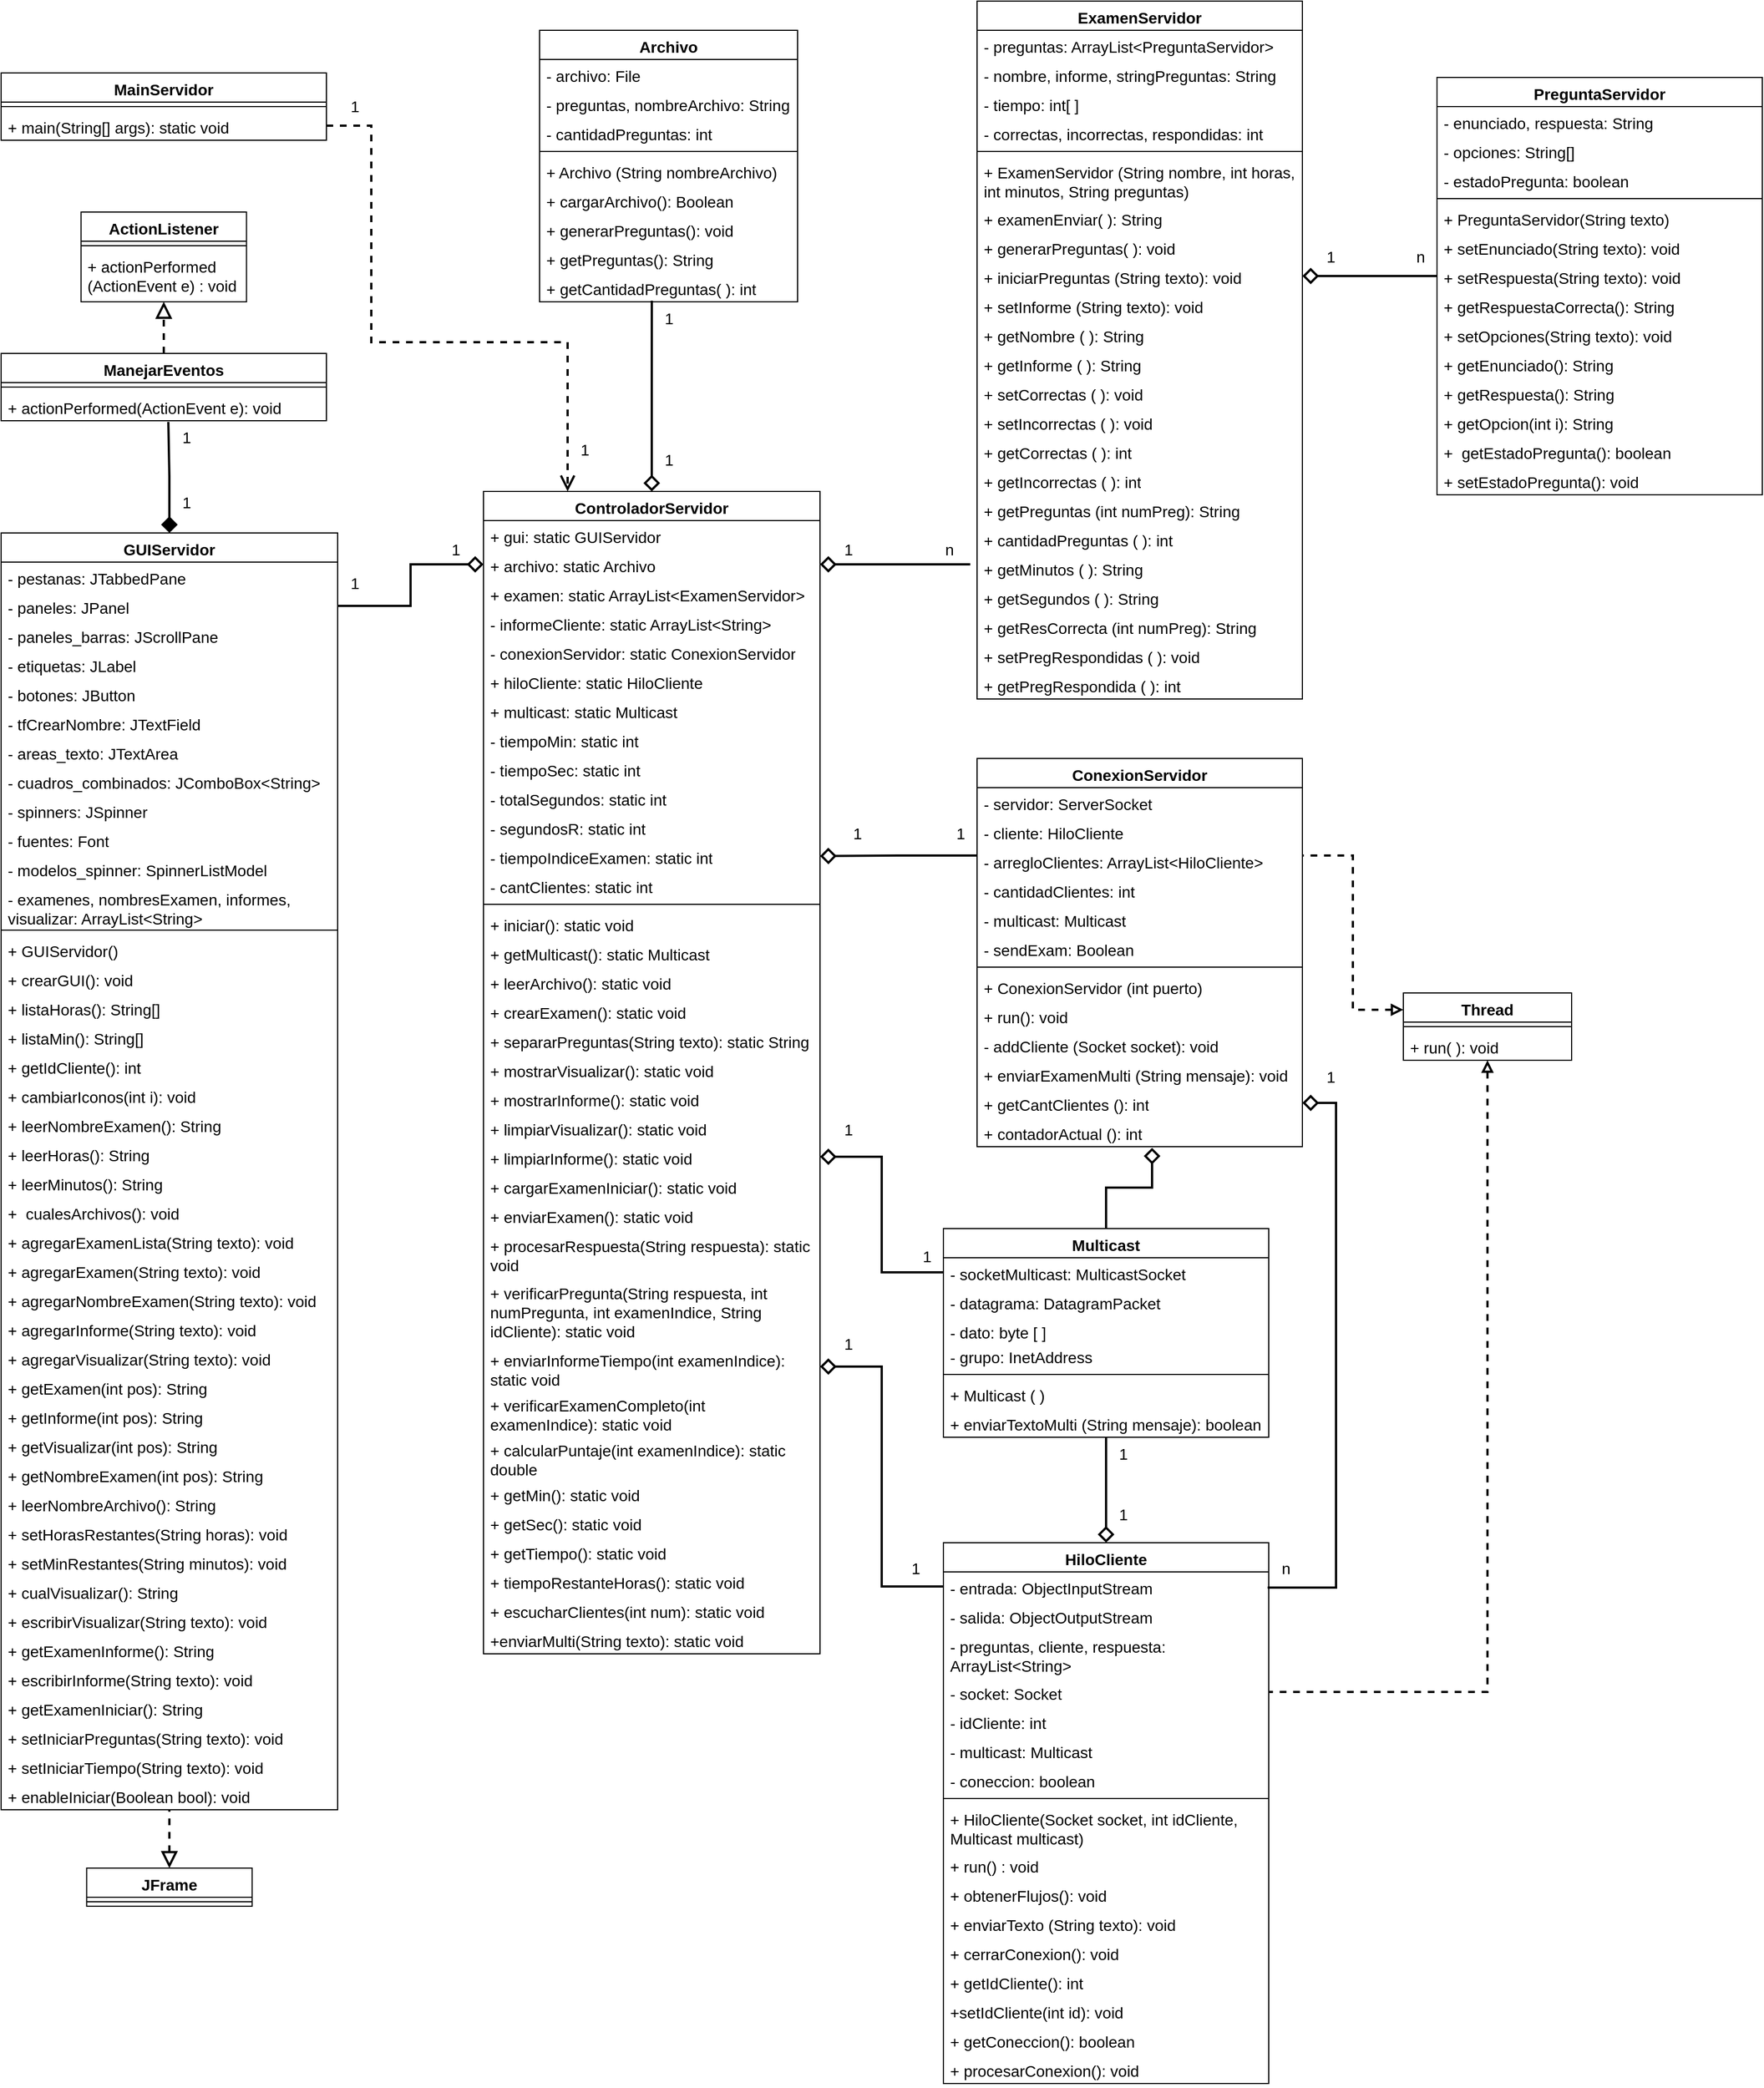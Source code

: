 <mxfile version="22.1.7" type="github">
  <diagram name="Página-1" id="6_Race29u8KtEDNUprrH">
    <mxGraphModel dx="1639" dy="1651" grid="1" gridSize="10" guides="1" tooltips="1" connect="1" arrows="1" fold="1" page="1" pageScale="1" pageWidth="827" pageHeight="1169" math="0" shadow="0">
      <root>
        <mxCell id="0" />
        <mxCell id="1" parent="0" />
        <mxCell id="uDhd_LShQaVIcdHiDZqY-1" value="Archivo" style="swimlane;fontStyle=1;align=center;verticalAlign=top;childLayout=stackLayout;horizontal=1;startSize=26;horizontalStack=0;resizeParent=1;resizeParentMax=0;resizeLast=0;collapsible=1;marginBottom=0;whiteSpace=wrap;html=1;fontSize=14;" parent="1" vertex="1">
          <mxGeometry x="-180" y="-558" width="230" height="242" as="geometry" />
        </mxCell>
        <mxCell id="uDhd_LShQaVIcdHiDZqY-2" value="- archivo: File" style="text;strokeColor=none;fillColor=none;align=left;verticalAlign=top;spacingLeft=4;spacingRight=4;overflow=hidden;rotatable=0;points=[[0,0.5],[1,0.5]];portConstraint=eastwest;whiteSpace=wrap;html=1;fontSize=14;" parent="uDhd_LShQaVIcdHiDZqY-1" vertex="1">
          <mxGeometry y="26" width="230" height="26" as="geometry" />
        </mxCell>
        <mxCell id="uDhd_LShQaVIcdHiDZqY-5" value="- preguntas, nombreArchivo: String" style="text;strokeColor=none;fillColor=none;align=left;verticalAlign=top;spacingLeft=4;spacingRight=4;overflow=hidden;rotatable=0;points=[[0,0.5],[1,0.5]];portConstraint=eastwest;whiteSpace=wrap;html=1;fontSize=14;" parent="uDhd_LShQaVIcdHiDZqY-1" vertex="1">
          <mxGeometry y="52" width="230" height="26" as="geometry" />
        </mxCell>
        <mxCell id="uDhd_LShQaVIcdHiDZqY-6" value="- cantidadPreguntas: int" style="text;strokeColor=none;fillColor=none;align=left;verticalAlign=top;spacingLeft=4;spacingRight=4;overflow=hidden;rotatable=0;points=[[0,0.5],[1,0.5]];portConstraint=eastwest;whiteSpace=wrap;html=1;fontSize=14;" parent="uDhd_LShQaVIcdHiDZqY-1" vertex="1">
          <mxGeometry y="78" width="230" height="26" as="geometry" />
        </mxCell>
        <mxCell id="uDhd_LShQaVIcdHiDZqY-3" value="" style="line;strokeWidth=1;fillColor=none;align=left;verticalAlign=middle;spacingTop=-1;spacingLeft=3;spacingRight=3;rotatable=0;labelPosition=right;points=[];portConstraint=eastwest;strokeColor=inherit;fontSize=14;" parent="uDhd_LShQaVIcdHiDZqY-1" vertex="1">
          <mxGeometry y="104" width="230" height="8" as="geometry" />
        </mxCell>
        <mxCell id="uDhd_LShQaVIcdHiDZqY-4" value="+ Archivo (String nombreArchivo)" style="text;strokeColor=none;fillColor=none;align=left;verticalAlign=top;spacingLeft=4;spacingRight=4;overflow=hidden;rotatable=0;points=[[0,0.5],[1,0.5]];portConstraint=eastwest;whiteSpace=wrap;html=1;fontSize=14;" parent="uDhd_LShQaVIcdHiDZqY-1" vertex="1">
          <mxGeometry y="112" width="230" height="26" as="geometry" />
        </mxCell>
        <mxCell id="uDhd_LShQaVIcdHiDZqY-7" value="+ cargarArchivo(): Boolean" style="text;strokeColor=none;fillColor=none;align=left;verticalAlign=top;spacingLeft=4;spacingRight=4;overflow=hidden;rotatable=0;points=[[0,0.5],[1,0.5]];portConstraint=eastwest;whiteSpace=wrap;html=1;fontSize=14;" parent="uDhd_LShQaVIcdHiDZqY-1" vertex="1">
          <mxGeometry y="138" width="230" height="26" as="geometry" />
        </mxCell>
        <mxCell id="uDhd_LShQaVIcdHiDZqY-8" value="+ generarPreguntas(): void" style="text;strokeColor=none;fillColor=none;align=left;verticalAlign=top;spacingLeft=4;spacingRight=4;overflow=hidden;rotatable=0;points=[[0,0.5],[1,0.5]];portConstraint=eastwest;whiteSpace=wrap;html=1;fontSize=14;" parent="uDhd_LShQaVIcdHiDZqY-1" vertex="1">
          <mxGeometry y="164" width="230" height="26" as="geometry" />
        </mxCell>
        <mxCell id="uDhd_LShQaVIcdHiDZqY-9" value="+ getPreguntas(): String" style="text;strokeColor=none;fillColor=none;align=left;verticalAlign=top;spacingLeft=4;spacingRight=4;overflow=hidden;rotatable=0;points=[[0,0.5],[1,0.5]];portConstraint=eastwest;whiteSpace=wrap;html=1;fontSize=14;" parent="uDhd_LShQaVIcdHiDZqY-1" vertex="1">
          <mxGeometry y="190" width="230" height="26" as="geometry" />
        </mxCell>
        <mxCell id="5q6agdd59-d8POnA0-pb-1" value="+ getCantidadPreguntas( ): int" style="text;strokeColor=none;fillColor=none;align=left;verticalAlign=top;spacingLeft=4;spacingRight=4;overflow=hidden;rotatable=0;points=[[0,0.5],[1,0.5]];portConstraint=eastwest;whiteSpace=wrap;html=1;fontSize=14;" parent="uDhd_LShQaVIcdHiDZqY-1" vertex="1">
          <mxGeometry y="216" width="230" height="26" as="geometry" />
        </mxCell>
        <mxCell id="5q6agdd59-d8POnA0-pb-159" style="edgeStyle=orthogonalEdgeStyle;rounded=0;orthogonalLoop=1;jettySize=auto;html=1;exitX=0;exitY=0.25;exitDx=0;exitDy=0;entryX=1;entryY=0.5;entryDx=0;entryDy=0;strokeWidth=2;endSize=10;endArrow=diamond;endFill=0;" parent="1" source="uDhd_LShQaVIcdHiDZqY-10" target="5q6agdd59-d8POnA0-pb-138" edge="1">
          <mxGeometry relative="1" as="geometry" />
        </mxCell>
        <mxCell id="uDhd_LShQaVIcdHiDZqY-10" value="ConexionServidor" style="swimlane;fontStyle=1;align=center;verticalAlign=top;childLayout=stackLayout;horizontal=1;startSize=26;horizontalStack=0;resizeParent=1;resizeParentMax=0;resizeLast=0;collapsible=1;marginBottom=0;whiteSpace=wrap;html=1;fontSize=14;" parent="1" vertex="1">
          <mxGeometry x="210" y="91" width="290" height="346" as="geometry" />
        </mxCell>
        <mxCell id="uDhd_LShQaVIcdHiDZqY-11" value="- servidor: ServerSocket" style="text;strokeColor=none;fillColor=none;align=left;verticalAlign=top;spacingLeft=4;spacingRight=4;overflow=hidden;rotatable=0;points=[[0,0.5],[1,0.5]];portConstraint=eastwest;whiteSpace=wrap;html=1;fontSize=14;" parent="uDhd_LShQaVIcdHiDZqY-10" vertex="1">
          <mxGeometry y="26" width="290" height="26" as="geometry" />
        </mxCell>
        <mxCell id="uDhd_LShQaVIcdHiDZqY-12" value="- cliente: HiloCliente" style="text;strokeColor=none;fillColor=none;align=left;verticalAlign=top;spacingLeft=4;spacingRight=4;overflow=hidden;rotatable=0;points=[[0,0.5],[1,0.5]];portConstraint=eastwest;whiteSpace=wrap;html=1;fontSize=14;" parent="uDhd_LShQaVIcdHiDZqY-10" vertex="1">
          <mxGeometry y="52" width="290" height="26" as="geometry" />
        </mxCell>
        <mxCell id="uDhd_LShQaVIcdHiDZqY-13" value="- arregloClientes: ArrayList&amp;lt;HiloCliente&amp;gt;" style="text;strokeColor=none;fillColor=none;align=left;verticalAlign=top;spacingLeft=4;spacingRight=4;overflow=hidden;rotatable=0;points=[[0,0.5],[1,0.5]];portConstraint=eastwest;whiteSpace=wrap;html=1;fontSize=14;" parent="uDhd_LShQaVIcdHiDZqY-10" vertex="1">
          <mxGeometry y="78" width="290" height="26" as="geometry" />
        </mxCell>
        <mxCell id="uDhd_LShQaVIcdHiDZqY-19" value="- cantidadClientes: int" style="text;strokeColor=none;fillColor=none;align=left;verticalAlign=top;spacingLeft=4;spacingRight=4;overflow=hidden;rotatable=0;points=[[0,0.5],[1,0.5]];portConstraint=eastwest;whiteSpace=wrap;html=1;fontSize=14;" parent="uDhd_LShQaVIcdHiDZqY-10" vertex="1">
          <mxGeometry y="104" width="290" height="26" as="geometry" />
        </mxCell>
        <mxCell id="uDhd_LShQaVIcdHiDZqY-20" value="- multicast: Multicast" style="text;strokeColor=none;fillColor=none;align=left;verticalAlign=top;spacingLeft=4;spacingRight=4;overflow=hidden;rotatable=0;points=[[0,0.5],[1,0.5]];portConstraint=eastwest;whiteSpace=wrap;html=1;fontSize=14;" parent="uDhd_LShQaVIcdHiDZqY-10" vertex="1">
          <mxGeometry y="130" width="290" height="26" as="geometry" />
        </mxCell>
        <mxCell id="uDhd_LShQaVIcdHiDZqY-21" value="- sendExam: Boolean" style="text;strokeColor=none;fillColor=none;align=left;verticalAlign=top;spacingLeft=4;spacingRight=4;overflow=hidden;rotatable=0;points=[[0,0.5],[1,0.5]];portConstraint=eastwest;whiteSpace=wrap;html=1;fontSize=14;" parent="uDhd_LShQaVIcdHiDZqY-10" vertex="1">
          <mxGeometry y="156" width="290" height="26" as="geometry" />
        </mxCell>
        <mxCell id="uDhd_LShQaVIcdHiDZqY-14" value="" style="line;strokeWidth=1;fillColor=none;align=left;verticalAlign=middle;spacingTop=-1;spacingLeft=3;spacingRight=3;rotatable=0;labelPosition=right;points=[];portConstraint=eastwest;strokeColor=inherit;fontSize=14;" parent="uDhd_LShQaVIcdHiDZqY-10" vertex="1">
          <mxGeometry y="182" width="290" height="8" as="geometry" />
        </mxCell>
        <mxCell id="uDhd_LShQaVIcdHiDZqY-15" value="+ ConexionServidor (int puerto)" style="text;strokeColor=none;fillColor=none;align=left;verticalAlign=top;spacingLeft=4;spacingRight=4;overflow=hidden;rotatable=0;points=[[0,0.5],[1,0.5]];portConstraint=eastwest;whiteSpace=wrap;html=1;fontSize=14;" parent="uDhd_LShQaVIcdHiDZqY-10" vertex="1">
          <mxGeometry y="190" width="290" height="26" as="geometry" />
        </mxCell>
        <mxCell id="uDhd_LShQaVIcdHiDZqY-16" value="+ run(): void" style="text;strokeColor=none;fillColor=none;align=left;verticalAlign=top;spacingLeft=4;spacingRight=4;overflow=hidden;rotatable=0;points=[[0,0.5],[1,0.5]];portConstraint=eastwest;whiteSpace=wrap;html=1;fontSize=14;" parent="uDhd_LShQaVIcdHiDZqY-10" vertex="1">
          <mxGeometry y="216" width="290" height="26" as="geometry" />
        </mxCell>
        <mxCell id="uDhd_LShQaVIcdHiDZqY-17" value="- addCliente (Socket socket): void" style="text;strokeColor=none;fillColor=none;align=left;verticalAlign=top;spacingLeft=4;spacingRight=4;overflow=hidden;rotatable=0;points=[[0,0.5],[1,0.5]];portConstraint=eastwest;whiteSpace=wrap;html=1;fontSize=14;" parent="uDhd_LShQaVIcdHiDZqY-10" vertex="1">
          <mxGeometry y="242" width="290" height="26" as="geometry" />
        </mxCell>
        <mxCell id="uDhd_LShQaVIcdHiDZqY-18" value="+ enviarExamenMulti (String mensaje): void" style="text;strokeColor=none;fillColor=none;align=left;verticalAlign=top;spacingLeft=4;spacingRight=4;overflow=hidden;rotatable=0;points=[[0,0.5],[1,0.5]];portConstraint=eastwest;whiteSpace=wrap;html=1;fontSize=14;" parent="uDhd_LShQaVIcdHiDZqY-10" vertex="1">
          <mxGeometry y="268" width="290" height="26" as="geometry" />
        </mxCell>
        <mxCell id="uDhd_LShQaVIcdHiDZqY-22" value="+ getCantClientes (): int" style="text;strokeColor=none;fillColor=none;align=left;verticalAlign=top;spacingLeft=4;spacingRight=4;overflow=hidden;rotatable=0;points=[[0,0.5],[1,0.5]];portConstraint=eastwest;whiteSpace=wrap;html=1;fontSize=14;" parent="uDhd_LShQaVIcdHiDZqY-10" vertex="1">
          <mxGeometry y="294" width="290" height="26" as="geometry" />
        </mxCell>
        <mxCell id="uDhd_LShQaVIcdHiDZqY-26" value="+ contadorActual (): int" style="text;strokeColor=none;fillColor=none;align=left;verticalAlign=top;spacingLeft=4;spacingRight=4;overflow=hidden;rotatable=0;points=[[0,0.5],[1,0.5]];portConstraint=eastwest;whiteSpace=wrap;html=1;fontSize=14;" parent="uDhd_LShQaVIcdHiDZqY-10" vertex="1">
          <mxGeometry y="320" width="290" height="26" as="geometry" />
        </mxCell>
        <mxCell id="uDhd_LShQaVIcdHiDZqY-27" value="ExamenServidor" style="swimlane;fontStyle=1;align=center;verticalAlign=top;childLayout=stackLayout;horizontal=1;startSize=26;horizontalStack=0;resizeParent=1;resizeParentMax=0;resizeLast=0;collapsible=1;marginBottom=0;whiteSpace=wrap;html=1;fontSize=14;" parent="1" vertex="1">
          <mxGeometry x="210" y="-584" width="290" height="622" as="geometry" />
        </mxCell>
        <mxCell id="uDhd_LShQaVIcdHiDZqY-28" value="- preguntas: ArrayList&amp;lt;PreguntaServidor&amp;gt;" style="text;strokeColor=none;fillColor=none;align=left;verticalAlign=top;spacingLeft=4;spacingRight=4;overflow=hidden;rotatable=0;points=[[0,0.5],[1,0.5]];portConstraint=eastwest;whiteSpace=wrap;html=1;fontSize=14;" parent="uDhd_LShQaVIcdHiDZqY-27" vertex="1">
          <mxGeometry y="26" width="290" height="26" as="geometry" />
        </mxCell>
        <mxCell id="uDhd_LShQaVIcdHiDZqY-29" value="- nombre, informe, stringPreguntas: String" style="text;strokeColor=none;fillColor=none;align=left;verticalAlign=top;spacingLeft=4;spacingRight=4;overflow=hidden;rotatable=0;points=[[0,0.5],[1,0.5]];portConstraint=eastwest;whiteSpace=wrap;html=1;fontSize=14;" parent="uDhd_LShQaVIcdHiDZqY-27" vertex="1">
          <mxGeometry y="52" width="290" height="26" as="geometry" />
        </mxCell>
        <mxCell id="uDhd_LShQaVIcdHiDZqY-30" value="- tiempo: int[ ]" style="text;strokeColor=none;fillColor=none;align=left;verticalAlign=top;spacingLeft=4;spacingRight=4;overflow=hidden;rotatable=0;points=[[0,0.5],[1,0.5]];portConstraint=eastwest;whiteSpace=wrap;html=1;fontSize=14;" parent="uDhd_LShQaVIcdHiDZqY-27" vertex="1">
          <mxGeometry y="78" width="290" height="26" as="geometry" />
        </mxCell>
        <mxCell id="uDhd_LShQaVIcdHiDZqY-31" value="- correctas, incorrectas, respondidas: int" style="text;strokeColor=none;fillColor=none;align=left;verticalAlign=top;spacingLeft=4;spacingRight=4;overflow=hidden;rotatable=0;points=[[0,0.5],[1,0.5]];portConstraint=eastwest;whiteSpace=wrap;html=1;fontSize=14;" parent="uDhd_LShQaVIcdHiDZqY-27" vertex="1">
          <mxGeometry y="104" width="290" height="26" as="geometry" />
        </mxCell>
        <mxCell id="uDhd_LShQaVIcdHiDZqY-34" value="" style="line;strokeWidth=1;fillColor=none;align=left;verticalAlign=middle;spacingTop=-1;spacingLeft=3;spacingRight=3;rotatable=0;labelPosition=right;points=[];portConstraint=eastwest;strokeColor=inherit;fontSize=14;" parent="uDhd_LShQaVIcdHiDZqY-27" vertex="1">
          <mxGeometry y="130" width="290" height="8" as="geometry" />
        </mxCell>
        <mxCell id="uDhd_LShQaVIcdHiDZqY-35" value="+ ExamenServidor (String nombre, int horas, int minutos, String preguntas)" style="text;strokeColor=none;fillColor=none;align=left;verticalAlign=top;spacingLeft=4;spacingRight=4;overflow=hidden;rotatable=0;points=[[0,0.5],[1,0.5]];portConstraint=eastwest;whiteSpace=wrap;html=1;fontSize=14;" parent="uDhd_LShQaVIcdHiDZqY-27" vertex="1">
          <mxGeometry y="138" width="290" height="42" as="geometry" />
        </mxCell>
        <mxCell id="uDhd_LShQaVIcdHiDZqY-36" value="+ examenEnviar( ): String" style="text;strokeColor=none;fillColor=none;align=left;verticalAlign=top;spacingLeft=4;spacingRight=4;overflow=hidden;rotatable=0;points=[[0,0.5],[1,0.5]];portConstraint=eastwest;whiteSpace=wrap;html=1;fontSize=14;" parent="uDhd_LShQaVIcdHiDZqY-27" vertex="1">
          <mxGeometry y="180" width="290" height="26" as="geometry" />
        </mxCell>
        <mxCell id="uDhd_LShQaVIcdHiDZqY-37" value="+ generarPreguntas( ): void&lt;span style=&quot;white-space: pre;&quot;&gt;&#x9;&lt;/span&gt;" style="text;strokeColor=none;fillColor=none;align=left;verticalAlign=top;spacingLeft=4;spacingRight=4;overflow=hidden;rotatable=0;points=[[0,0.5],[1,0.5]];portConstraint=eastwest;whiteSpace=wrap;html=1;fontSize=14;" parent="uDhd_LShQaVIcdHiDZqY-27" vertex="1">
          <mxGeometry y="206" width="290" height="26" as="geometry" />
        </mxCell>
        <mxCell id="5q6agdd59-d8POnA0-pb-2" value="+ iniciarPreguntas (String texto): void" style="text;strokeColor=none;fillColor=none;align=left;verticalAlign=top;spacingLeft=4;spacingRight=4;overflow=hidden;rotatable=0;points=[[0,0.5],[1,0.5]];portConstraint=eastwest;whiteSpace=wrap;html=1;fontSize=14;" parent="uDhd_LShQaVIcdHiDZqY-27" vertex="1">
          <mxGeometry y="232" width="290" height="26" as="geometry" />
        </mxCell>
        <mxCell id="uDhd_LShQaVIcdHiDZqY-38" value="+ setInforme (String texto): void" style="text;strokeColor=none;fillColor=none;align=left;verticalAlign=top;spacingLeft=4;spacingRight=4;overflow=hidden;rotatable=0;points=[[0,0.5],[1,0.5]];portConstraint=eastwest;whiteSpace=wrap;html=1;fontSize=14;" parent="uDhd_LShQaVIcdHiDZqY-27" vertex="1">
          <mxGeometry y="258" width="290" height="26" as="geometry" />
        </mxCell>
        <mxCell id="uDhd_LShQaVIcdHiDZqY-39" value="+ getNombre ( ): String" style="text;strokeColor=none;fillColor=none;align=left;verticalAlign=top;spacingLeft=4;spacingRight=4;overflow=hidden;rotatable=0;points=[[0,0.5],[1,0.5]];portConstraint=eastwest;whiteSpace=wrap;html=1;fontSize=14;" parent="uDhd_LShQaVIcdHiDZqY-27" vertex="1">
          <mxGeometry y="284" width="290" height="26" as="geometry" />
        </mxCell>
        <mxCell id="uDhd_LShQaVIcdHiDZqY-40" value="+ getInforme ( ): String" style="text;strokeColor=none;fillColor=none;align=left;verticalAlign=top;spacingLeft=4;spacingRight=4;overflow=hidden;rotatable=0;points=[[0,0.5],[1,0.5]];portConstraint=eastwest;whiteSpace=wrap;html=1;fontSize=14;" parent="uDhd_LShQaVIcdHiDZqY-27" vertex="1">
          <mxGeometry y="310" width="290" height="26" as="geometry" />
        </mxCell>
        <mxCell id="uDhd_LShQaVIcdHiDZqY-41" value="+ setCorrectas ( ): void" style="text;strokeColor=none;fillColor=none;align=left;verticalAlign=top;spacingLeft=4;spacingRight=4;overflow=hidden;rotatable=0;points=[[0,0.5],[1,0.5]];portConstraint=eastwest;whiteSpace=wrap;html=1;fontSize=14;" parent="uDhd_LShQaVIcdHiDZqY-27" vertex="1">
          <mxGeometry y="336" width="290" height="26" as="geometry" />
        </mxCell>
        <mxCell id="uDhd_LShQaVIcdHiDZqY-42" value="+ setIncorrectas ( ): void" style="text;strokeColor=none;fillColor=none;align=left;verticalAlign=top;spacingLeft=4;spacingRight=4;overflow=hidden;rotatable=0;points=[[0,0.5],[1,0.5]];portConstraint=eastwest;whiteSpace=wrap;html=1;fontSize=14;" parent="uDhd_LShQaVIcdHiDZqY-27" vertex="1">
          <mxGeometry y="362" width="290" height="26" as="geometry" />
        </mxCell>
        <mxCell id="uDhd_LShQaVIcdHiDZqY-43" value="+ getCorrectas ( ): int" style="text;strokeColor=none;fillColor=none;align=left;verticalAlign=top;spacingLeft=4;spacingRight=4;overflow=hidden;rotatable=0;points=[[0,0.5],[1,0.5]];portConstraint=eastwest;whiteSpace=wrap;html=1;fontSize=14;" parent="uDhd_LShQaVIcdHiDZqY-27" vertex="1">
          <mxGeometry y="388" width="290" height="26" as="geometry" />
        </mxCell>
        <mxCell id="uDhd_LShQaVIcdHiDZqY-44" value="+ getIncorrectas ( ): int" style="text;strokeColor=none;fillColor=none;align=left;verticalAlign=top;spacingLeft=4;spacingRight=4;overflow=hidden;rotatable=0;points=[[0,0.5],[1,0.5]];portConstraint=eastwest;whiteSpace=wrap;html=1;fontSize=14;" parent="uDhd_LShQaVIcdHiDZqY-27" vertex="1">
          <mxGeometry y="414" width="290" height="26" as="geometry" />
        </mxCell>
        <mxCell id="uDhd_LShQaVIcdHiDZqY-45" value="+ getPreguntas (int numPreg): String" style="text;strokeColor=none;fillColor=none;align=left;verticalAlign=top;spacingLeft=4;spacingRight=4;overflow=hidden;rotatable=0;points=[[0,0.5],[1,0.5]];portConstraint=eastwest;whiteSpace=wrap;html=1;fontSize=14;" parent="uDhd_LShQaVIcdHiDZqY-27" vertex="1">
          <mxGeometry y="440" width="290" height="26" as="geometry" />
        </mxCell>
        <mxCell id="uDhd_LShQaVIcdHiDZqY-46" value="+ cantidadPreguntas ( ): int" style="text;strokeColor=none;fillColor=none;align=left;verticalAlign=top;spacingLeft=4;spacingRight=4;overflow=hidden;rotatable=0;points=[[0,0.5],[1,0.5]];portConstraint=eastwest;whiteSpace=wrap;html=1;fontSize=14;" parent="uDhd_LShQaVIcdHiDZqY-27" vertex="1">
          <mxGeometry y="466" width="290" height="26" as="geometry" />
        </mxCell>
        <mxCell id="uDhd_LShQaVIcdHiDZqY-47" value="+ getMinutos ( ): String" style="text;strokeColor=none;fillColor=none;align=left;verticalAlign=top;spacingLeft=4;spacingRight=4;overflow=hidden;rotatable=0;points=[[0,0.5],[1,0.5]];portConstraint=eastwest;whiteSpace=wrap;html=1;fontSize=14;" parent="uDhd_LShQaVIcdHiDZqY-27" vertex="1">
          <mxGeometry y="492" width="290" height="26" as="geometry" />
        </mxCell>
        <mxCell id="uDhd_LShQaVIcdHiDZqY-48" value="+ getSegundos ( ): String" style="text;strokeColor=none;fillColor=none;align=left;verticalAlign=top;spacingLeft=4;spacingRight=4;overflow=hidden;rotatable=0;points=[[0,0.5],[1,0.5]];portConstraint=eastwest;whiteSpace=wrap;html=1;fontSize=14;" parent="uDhd_LShQaVIcdHiDZqY-27" vertex="1">
          <mxGeometry y="518" width="290" height="26" as="geometry" />
        </mxCell>
        <mxCell id="uDhd_LShQaVIcdHiDZqY-49" value="+ getResCorrecta (int numPreg): String" style="text;strokeColor=none;fillColor=none;align=left;verticalAlign=top;spacingLeft=4;spacingRight=4;overflow=hidden;rotatable=0;points=[[0,0.5],[1,0.5]];portConstraint=eastwest;whiteSpace=wrap;html=1;fontSize=14;" parent="uDhd_LShQaVIcdHiDZqY-27" vertex="1">
          <mxGeometry y="544" width="290" height="26" as="geometry" />
        </mxCell>
        <mxCell id="uDhd_LShQaVIcdHiDZqY-50" value="+ setPregRespondidas ( ): void" style="text;strokeColor=none;fillColor=none;align=left;verticalAlign=top;spacingLeft=4;spacingRight=4;overflow=hidden;rotatable=0;points=[[0,0.5],[1,0.5]];portConstraint=eastwest;whiteSpace=wrap;html=1;fontSize=14;" parent="uDhd_LShQaVIcdHiDZqY-27" vertex="1">
          <mxGeometry y="570" width="290" height="26" as="geometry" />
        </mxCell>
        <mxCell id="uDhd_LShQaVIcdHiDZqY-51" value="+ getPregRespondida ( ): int" style="text;strokeColor=none;fillColor=none;align=left;verticalAlign=top;spacingLeft=4;spacingRight=4;overflow=hidden;rotatable=0;points=[[0,0.5],[1,0.5]];portConstraint=eastwest;whiteSpace=wrap;html=1;fontSize=14;" parent="uDhd_LShQaVIcdHiDZqY-27" vertex="1">
          <mxGeometry y="596" width="290" height="26" as="geometry" />
        </mxCell>
        <mxCell id="5q6agdd59-d8POnA0-pb-167" style="edgeStyle=orthogonalEdgeStyle;rounded=0;orthogonalLoop=1;jettySize=auto;html=1;exitX=1;exitY=0.5;exitDx=0;exitDy=0;entryX=1;entryY=0.5;entryDx=0;entryDy=0;strokeWidth=2;endSize=10;endArrow=diamond;endFill=0;" parent="1" source="uDhd_LShQaVIcdHiDZqY-53" target="uDhd_LShQaVIcdHiDZqY-22" edge="1">
          <mxGeometry relative="1" as="geometry">
            <Array as="points">
              <mxPoint x="470" y="830" />
              <mxPoint x="530" y="830" />
              <mxPoint x="530" y="398" />
            </Array>
          </mxGeometry>
        </mxCell>
        <mxCell id="uDhd_LShQaVIcdHiDZqY-52" value="HiloCliente" style="swimlane;fontStyle=1;align=center;verticalAlign=top;childLayout=stackLayout;horizontal=1;startSize=26;horizontalStack=0;resizeParent=1;resizeParentMax=0;resizeLast=0;collapsible=1;marginBottom=0;whiteSpace=wrap;html=1;fontSize=14;" parent="1" vertex="1">
          <mxGeometry x="180" y="790" width="290" height="482" as="geometry" />
        </mxCell>
        <mxCell id="uDhd_LShQaVIcdHiDZqY-53" value="- entrada: ObjectInputStream" style="text;strokeColor=none;fillColor=none;align=left;verticalAlign=top;spacingLeft=4;spacingRight=4;overflow=hidden;rotatable=0;points=[[0,0.5],[1,0.5]];portConstraint=eastwest;whiteSpace=wrap;html=1;fontSize=14;" parent="uDhd_LShQaVIcdHiDZqY-52" vertex="1">
          <mxGeometry y="26" width="290" height="26" as="geometry" />
        </mxCell>
        <mxCell id="uDhd_LShQaVIcdHiDZqY-54" value="- salida: ObjectOutputStream" style="text;strokeColor=none;fillColor=none;align=left;verticalAlign=top;spacingLeft=4;spacingRight=4;overflow=hidden;rotatable=0;points=[[0,0.5],[1,0.5]];portConstraint=eastwest;whiteSpace=wrap;html=1;fontSize=14;" parent="uDhd_LShQaVIcdHiDZqY-52" vertex="1">
          <mxGeometry y="52" width="290" height="26" as="geometry" />
        </mxCell>
        <mxCell id="uDhd_LShQaVIcdHiDZqY-55" value="- preguntas, cliente, respuesta: ArrayList&amp;lt;String&amp;gt;" style="text;strokeColor=none;fillColor=none;align=left;verticalAlign=top;spacingLeft=4;spacingRight=4;overflow=hidden;rotatable=0;points=[[0,0.5],[1,0.5]];portConstraint=eastwest;whiteSpace=wrap;html=1;fontSize=14;" parent="uDhd_LShQaVIcdHiDZqY-52" vertex="1">
          <mxGeometry y="78" width="290" height="42" as="geometry" />
        </mxCell>
        <mxCell id="uDhd_LShQaVIcdHiDZqY-56" value="- socket: Socket" style="text;strokeColor=none;fillColor=none;align=left;verticalAlign=top;spacingLeft=4;spacingRight=4;overflow=hidden;rotatable=0;points=[[0,0.5],[1,0.5]];portConstraint=eastwest;whiteSpace=wrap;html=1;fontSize=14;" parent="uDhd_LShQaVIcdHiDZqY-52" vertex="1">
          <mxGeometry y="120" width="290" height="26" as="geometry" />
        </mxCell>
        <mxCell id="uDhd_LShQaVIcdHiDZqY-77" value="- idCliente: int" style="text;strokeColor=none;fillColor=none;align=left;verticalAlign=top;spacingLeft=4;spacingRight=4;overflow=hidden;rotatable=0;points=[[0,0.5],[1,0.5]];portConstraint=eastwest;whiteSpace=wrap;html=1;fontSize=14;" parent="uDhd_LShQaVIcdHiDZqY-52" vertex="1">
          <mxGeometry y="146" width="290" height="26" as="geometry" />
        </mxCell>
        <mxCell id="uDhd_LShQaVIcdHiDZqY-76" value="- multicast: Multicast" style="text;strokeColor=none;fillColor=none;align=left;verticalAlign=top;spacingLeft=4;spacingRight=4;overflow=hidden;rotatable=0;points=[[0,0.5],[1,0.5]];portConstraint=eastwest;whiteSpace=wrap;html=1;fontSize=14;" parent="uDhd_LShQaVIcdHiDZqY-52" vertex="1">
          <mxGeometry y="172" width="290" height="26" as="geometry" />
        </mxCell>
        <mxCell id="uDhd_LShQaVIcdHiDZqY-75" value="- coneccion: boolean" style="text;strokeColor=none;fillColor=none;align=left;verticalAlign=top;spacingLeft=4;spacingRight=4;overflow=hidden;rotatable=0;points=[[0,0.5],[1,0.5]];portConstraint=eastwest;whiteSpace=wrap;html=1;fontSize=14;" parent="uDhd_LShQaVIcdHiDZqY-52" vertex="1">
          <mxGeometry y="198" width="290" height="26" as="geometry" />
        </mxCell>
        <mxCell id="uDhd_LShQaVIcdHiDZqY-57" value="" style="line;strokeWidth=1;fillColor=none;align=left;verticalAlign=middle;spacingTop=-1;spacingLeft=3;spacingRight=3;rotatable=0;labelPosition=right;points=[];portConstraint=eastwest;strokeColor=inherit;fontSize=14;" parent="uDhd_LShQaVIcdHiDZqY-52" vertex="1">
          <mxGeometry y="224" width="290" height="8" as="geometry" />
        </mxCell>
        <mxCell id="uDhd_LShQaVIcdHiDZqY-58" value="+ HiloCliente(Socket socket, int idCliente, Multicast multicast)" style="text;strokeColor=none;fillColor=none;align=left;verticalAlign=top;spacingLeft=4;spacingRight=4;overflow=hidden;rotatable=0;points=[[0,0.5],[1,0.5]];portConstraint=eastwest;whiteSpace=wrap;html=1;fontSize=14;" parent="uDhd_LShQaVIcdHiDZqY-52" vertex="1">
          <mxGeometry y="232" width="290" height="42" as="geometry" />
        </mxCell>
        <mxCell id="uDhd_LShQaVIcdHiDZqY-59" value="+ run() : void" style="text;strokeColor=none;fillColor=none;align=left;verticalAlign=top;spacingLeft=4;spacingRight=4;overflow=hidden;rotatable=0;points=[[0,0.5],[1,0.5]];portConstraint=eastwest;whiteSpace=wrap;html=1;fontSize=14;" parent="uDhd_LShQaVIcdHiDZqY-52" vertex="1">
          <mxGeometry y="274" width="290" height="26" as="geometry" />
        </mxCell>
        <mxCell id="uDhd_LShQaVIcdHiDZqY-61" value="+ obtenerFlujos(): void" style="text;strokeColor=none;fillColor=none;align=left;verticalAlign=top;spacingLeft=4;spacingRight=4;overflow=hidden;rotatable=0;points=[[0,0.5],[1,0.5]];portConstraint=eastwest;whiteSpace=wrap;html=1;fontSize=14;" parent="uDhd_LShQaVIcdHiDZqY-52" vertex="1">
          <mxGeometry y="300" width="290" height="26" as="geometry" />
        </mxCell>
        <mxCell id="uDhd_LShQaVIcdHiDZqY-62" value="+ enviarTexto (String texto): void" style="text;strokeColor=none;fillColor=none;align=left;verticalAlign=top;spacingLeft=4;spacingRight=4;overflow=hidden;rotatable=0;points=[[0,0.5],[1,0.5]];portConstraint=eastwest;whiteSpace=wrap;html=1;fontSize=14;" parent="uDhd_LShQaVIcdHiDZqY-52" vertex="1">
          <mxGeometry y="326" width="290" height="26" as="geometry" />
        </mxCell>
        <mxCell id="uDhd_LShQaVIcdHiDZqY-64" value="+ cerrarConexion(): void" style="text;strokeColor=none;fillColor=none;align=left;verticalAlign=top;spacingLeft=4;spacingRight=4;overflow=hidden;rotatable=0;points=[[0,0.5],[1,0.5]];portConstraint=eastwest;whiteSpace=wrap;html=1;fontSize=14;" parent="uDhd_LShQaVIcdHiDZqY-52" vertex="1">
          <mxGeometry y="352" width="290" height="26" as="geometry" />
        </mxCell>
        <mxCell id="uDhd_LShQaVIcdHiDZqY-65" value="+ getIdCliente(): int" style="text;strokeColor=none;fillColor=none;align=left;verticalAlign=top;spacingLeft=4;spacingRight=4;overflow=hidden;rotatable=0;points=[[0,0.5],[1,0.5]];portConstraint=eastwest;whiteSpace=wrap;html=1;fontSize=14;" parent="uDhd_LShQaVIcdHiDZqY-52" vertex="1">
          <mxGeometry y="378" width="290" height="26" as="geometry" />
        </mxCell>
        <mxCell id="uDhd_LShQaVIcdHiDZqY-66" value="+setIdCliente(int id): void" style="text;strokeColor=none;fillColor=none;align=left;verticalAlign=top;spacingLeft=4;spacingRight=4;overflow=hidden;rotatable=0;points=[[0,0.5],[1,0.5]];portConstraint=eastwest;whiteSpace=wrap;html=1;fontSize=14;" parent="uDhd_LShQaVIcdHiDZqY-52" vertex="1">
          <mxGeometry y="404" width="290" height="26" as="geometry" />
        </mxCell>
        <mxCell id="uDhd_LShQaVIcdHiDZqY-70" value="+ getConeccion(): boolean" style="text;strokeColor=none;fillColor=none;align=left;verticalAlign=top;spacingLeft=4;spacingRight=4;overflow=hidden;rotatable=0;points=[[0,0.5],[1,0.5]];portConstraint=eastwest;whiteSpace=wrap;html=1;fontSize=14;" parent="uDhd_LShQaVIcdHiDZqY-52" vertex="1">
          <mxGeometry y="430" width="290" height="26" as="geometry" />
        </mxCell>
        <mxCell id="uDhd_LShQaVIcdHiDZqY-71" value="+ procesarConexion(): void" style="text;strokeColor=none;fillColor=none;align=left;verticalAlign=top;spacingLeft=4;spacingRight=4;overflow=hidden;rotatable=0;points=[[0,0.5],[1,0.5]];portConstraint=eastwest;whiteSpace=wrap;html=1;fontSize=14;" parent="uDhd_LShQaVIcdHiDZqY-52" vertex="1">
          <mxGeometry y="456" width="290" height="26" as="geometry" />
        </mxCell>
        <mxCell id="5q6agdd59-d8POnA0-pb-170" style="edgeStyle=orthogonalEdgeStyle;rounded=0;orthogonalLoop=1;jettySize=auto;html=1;exitX=0.5;exitY=1;exitDx=0;exitDy=0;entryX=0.5;entryY=0;entryDx=0;entryDy=0;strokeWidth=2;endSize=10;endArrow=diamond;endFill=0;" parent="1" source="PRpZqhvLtNwvlB8P4d0g-1" target="uDhd_LShQaVIcdHiDZqY-52" edge="1">
          <mxGeometry relative="1" as="geometry" />
        </mxCell>
        <mxCell id="PRpZqhvLtNwvlB8P4d0g-1" value="Multicast" style="swimlane;fontStyle=1;align=center;verticalAlign=top;childLayout=stackLayout;horizontal=1;startSize=26;horizontalStack=0;resizeParent=1;resizeParentMax=0;resizeLast=0;collapsible=1;marginBottom=0;whiteSpace=wrap;html=1;fontSize=14;" parent="1" vertex="1">
          <mxGeometry x="180" y="510" width="290" height="186" as="geometry" />
        </mxCell>
        <mxCell id="PRpZqhvLtNwvlB8P4d0g-2" value="- socketMulticast: MulticastSocket" style="text;strokeColor=none;fillColor=none;align=left;verticalAlign=top;spacingLeft=4;spacingRight=4;overflow=hidden;rotatable=0;points=[[0,0.5],[1,0.5]];portConstraint=eastwest;whiteSpace=wrap;html=1;fontSize=14;" parent="PRpZqhvLtNwvlB8P4d0g-1" vertex="1">
          <mxGeometry y="26" width="290" height="26" as="geometry" />
        </mxCell>
        <mxCell id="PRpZqhvLtNwvlB8P4d0g-3" value="- datagrama: DatagramPacket" style="text;strokeColor=none;fillColor=none;align=left;verticalAlign=top;spacingLeft=4;spacingRight=4;overflow=hidden;rotatable=0;points=[[0,0.5],[1,0.5]];portConstraint=eastwest;whiteSpace=wrap;html=1;fontSize=14;" parent="PRpZqhvLtNwvlB8P4d0g-1" vertex="1">
          <mxGeometry y="52" width="290" height="26" as="geometry" />
        </mxCell>
        <mxCell id="PRpZqhvLtNwvlB8P4d0g-4" value="- dato: byte [ ]" style="text;strokeColor=none;fillColor=none;align=left;verticalAlign=top;spacingLeft=4;spacingRight=4;overflow=hidden;rotatable=0;points=[[0,0.5],[1,0.5]];portConstraint=eastwest;whiteSpace=wrap;html=1;fontSize=14;" parent="PRpZqhvLtNwvlB8P4d0g-1" vertex="1">
          <mxGeometry y="78" width="290" height="22" as="geometry" />
        </mxCell>
        <mxCell id="PRpZqhvLtNwvlB8P4d0g-5" value="- grupo: InetAddress" style="text;strokeColor=none;fillColor=none;align=left;verticalAlign=top;spacingLeft=4;spacingRight=4;overflow=hidden;rotatable=0;points=[[0,0.5],[1,0.5]];portConstraint=eastwest;whiteSpace=wrap;html=1;fontSize=14;" parent="PRpZqhvLtNwvlB8P4d0g-1" vertex="1">
          <mxGeometry y="100" width="290" height="26" as="geometry" />
        </mxCell>
        <mxCell id="PRpZqhvLtNwvlB8P4d0g-9" value="" style="line;strokeWidth=1;fillColor=none;align=left;verticalAlign=middle;spacingTop=-1;spacingLeft=3;spacingRight=3;rotatable=0;labelPosition=right;points=[];portConstraint=eastwest;strokeColor=inherit;fontSize=14;" parent="PRpZqhvLtNwvlB8P4d0g-1" vertex="1">
          <mxGeometry y="126" width="290" height="8" as="geometry" />
        </mxCell>
        <mxCell id="PRpZqhvLtNwvlB8P4d0g-10" value="+ Multicast ( )" style="text;strokeColor=none;fillColor=none;align=left;verticalAlign=top;spacingLeft=4;spacingRight=4;overflow=hidden;rotatable=0;points=[[0,0.5],[1,0.5]];portConstraint=eastwest;whiteSpace=wrap;html=1;fontSize=14;" parent="PRpZqhvLtNwvlB8P4d0g-1" vertex="1">
          <mxGeometry y="134" width="290" height="26" as="geometry" />
        </mxCell>
        <mxCell id="PRpZqhvLtNwvlB8P4d0g-11" value="+ enviarTextoMulti (String mensaje): boolean" style="text;strokeColor=none;fillColor=none;align=left;verticalAlign=top;spacingLeft=4;spacingRight=4;overflow=hidden;rotatable=0;points=[[0,0.5],[1,0.5]];portConstraint=eastwest;whiteSpace=wrap;html=1;fontSize=14;" parent="PRpZqhvLtNwvlB8P4d0g-1" vertex="1">
          <mxGeometry y="160" width="290" height="26" as="geometry" />
        </mxCell>
        <mxCell id="PRpZqhvLtNwvlB8P4d0g-24" value="PreguntaServidor" style="swimlane;fontStyle=1;align=center;verticalAlign=top;childLayout=stackLayout;horizontal=1;startSize=26;horizontalStack=0;resizeParent=1;resizeParentMax=0;resizeLast=0;collapsible=1;marginBottom=0;whiteSpace=wrap;html=1;fontSize=14;" parent="1" vertex="1">
          <mxGeometry x="620" y="-516" width="290" height="372" as="geometry" />
        </mxCell>
        <mxCell id="PRpZqhvLtNwvlB8P4d0g-25" value="- enunciado, respuesta: String" style="text;strokeColor=none;fillColor=none;align=left;verticalAlign=top;spacingLeft=4;spacingRight=4;overflow=hidden;rotatable=0;points=[[0,0.5],[1,0.5]];portConstraint=eastwest;whiteSpace=wrap;html=1;fontSize=14;" parent="PRpZqhvLtNwvlB8P4d0g-24" vertex="1">
          <mxGeometry y="26" width="290" height="26" as="geometry" />
        </mxCell>
        <mxCell id="PRpZqhvLtNwvlB8P4d0g-26" value="- opciones: String[]" style="text;strokeColor=none;fillColor=none;align=left;verticalAlign=top;spacingLeft=4;spacingRight=4;overflow=hidden;rotatable=0;points=[[0,0.5],[1,0.5]];portConstraint=eastwest;whiteSpace=wrap;html=1;fontSize=14;" parent="PRpZqhvLtNwvlB8P4d0g-24" vertex="1">
          <mxGeometry y="52" width="290" height="26" as="geometry" />
        </mxCell>
        <mxCell id="PRpZqhvLtNwvlB8P4d0g-28" value="- estadoPregunta: boolean" style="text;strokeColor=none;fillColor=none;align=left;verticalAlign=top;spacingLeft=4;spacingRight=4;overflow=hidden;rotatable=0;points=[[0,0.5],[1,0.5]];portConstraint=eastwest;whiteSpace=wrap;html=1;fontSize=14;" parent="PRpZqhvLtNwvlB8P4d0g-24" vertex="1">
          <mxGeometry y="78" width="290" height="26" as="geometry" />
        </mxCell>
        <mxCell id="PRpZqhvLtNwvlB8P4d0g-32" value="" style="line;strokeWidth=1;fillColor=none;align=left;verticalAlign=middle;spacingTop=-1;spacingLeft=3;spacingRight=3;rotatable=0;labelPosition=right;points=[];portConstraint=eastwest;strokeColor=inherit;fontSize=14;" parent="PRpZqhvLtNwvlB8P4d0g-24" vertex="1">
          <mxGeometry y="104" width="290" height="8" as="geometry" />
        </mxCell>
        <mxCell id="PRpZqhvLtNwvlB8P4d0g-33" value="+ PreguntaServidor(String texto)" style="text;strokeColor=none;fillColor=none;align=left;verticalAlign=top;spacingLeft=4;spacingRight=4;overflow=hidden;rotatable=0;points=[[0,0.5],[1,0.5]];portConstraint=eastwest;whiteSpace=wrap;html=1;fontSize=14;" parent="PRpZqhvLtNwvlB8P4d0g-24" vertex="1">
          <mxGeometry y="112" width="290" height="26" as="geometry" />
        </mxCell>
        <mxCell id="PRpZqhvLtNwvlB8P4d0g-34" value="+ setEnunciado(String texto): void" style="text;strokeColor=none;fillColor=none;align=left;verticalAlign=top;spacingLeft=4;spacingRight=4;overflow=hidden;rotatable=0;points=[[0,0.5],[1,0.5]];portConstraint=eastwest;whiteSpace=wrap;html=1;fontSize=14;" parent="PRpZqhvLtNwvlB8P4d0g-24" vertex="1">
          <mxGeometry y="138" width="290" height="26" as="geometry" />
        </mxCell>
        <mxCell id="PRpZqhvLtNwvlB8P4d0g-35" value="+ setRespuesta(String texto): void" style="text;strokeColor=none;fillColor=none;align=left;verticalAlign=top;spacingLeft=4;spacingRight=4;overflow=hidden;rotatable=0;points=[[0,0.5],[1,0.5]];portConstraint=eastwest;whiteSpace=wrap;html=1;fontSize=14;" parent="PRpZqhvLtNwvlB8P4d0g-24" vertex="1">
          <mxGeometry y="164" width="290" height="26" as="geometry" />
        </mxCell>
        <mxCell id="PRpZqhvLtNwvlB8P4d0g-36" value="+ getRespuestaCorrecta(): String" style="text;strokeColor=none;fillColor=none;align=left;verticalAlign=top;spacingLeft=4;spacingRight=4;overflow=hidden;rotatable=0;points=[[0,0.5],[1,0.5]];portConstraint=eastwest;whiteSpace=wrap;html=1;fontSize=14;" parent="PRpZqhvLtNwvlB8P4d0g-24" vertex="1">
          <mxGeometry y="190" width="290" height="26" as="geometry" />
        </mxCell>
        <mxCell id="PRpZqhvLtNwvlB8P4d0g-37" value="+ setOpciones(String texto): void" style="text;strokeColor=none;fillColor=none;align=left;verticalAlign=top;spacingLeft=4;spacingRight=4;overflow=hidden;rotatable=0;points=[[0,0.5],[1,0.5]];portConstraint=eastwest;whiteSpace=wrap;html=1;fontSize=14;" parent="PRpZqhvLtNwvlB8P4d0g-24" vertex="1">
          <mxGeometry y="216" width="290" height="26" as="geometry" />
        </mxCell>
        <mxCell id="PRpZqhvLtNwvlB8P4d0g-38" value="+ getEnunciado(): String" style="text;strokeColor=none;fillColor=none;align=left;verticalAlign=top;spacingLeft=4;spacingRight=4;overflow=hidden;rotatable=0;points=[[0,0.5],[1,0.5]];portConstraint=eastwest;whiteSpace=wrap;html=1;fontSize=14;" parent="PRpZqhvLtNwvlB8P4d0g-24" vertex="1">
          <mxGeometry y="242" width="290" height="26" as="geometry" />
        </mxCell>
        <mxCell id="PRpZqhvLtNwvlB8P4d0g-39" value="+ getRespuesta(): String" style="text;strokeColor=none;fillColor=none;align=left;verticalAlign=top;spacingLeft=4;spacingRight=4;overflow=hidden;rotatable=0;points=[[0,0.5],[1,0.5]];portConstraint=eastwest;whiteSpace=wrap;html=1;fontSize=14;" parent="PRpZqhvLtNwvlB8P4d0g-24" vertex="1">
          <mxGeometry y="268" width="290" height="26" as="geometry" />
        </mxCell>
        <mxCell id="PRpZqhvLtNwvlB8P4d0g-40" value="+ getOpcion(int i): String" style="text;strokeColor=none;fillColor=none;align=left;verticalAlign=top;spacingLeft=4;spacingRight=4;overflow=hidden;rotatable=0;points=[[0,0.5],[1,0.5]];portConstraint=eastwest;whiteSpace=wrap;html=1;fontSize=14;" parent="PRpZqhvLtNwvlB8P4d0g-24" vertex="1">
          <mxGeometry y="294" width="290" height="26" as="geometry" />
        </mxCell>
        <mxCell id="PRpZqhvLtNwvlB8P4d0g-41" value="+&amp;nbsp; getEstadoPregunta(): boolean" style="text;strokeColor=none;fillColor=none;align=left;verticalAlign=top;spacingLeft=4;spacingRight=4;overflow=hidden;rotatable=0;points=[[0,0.5],[1,0.5]];portConstraint=eastwest;whiteSpace=wrap;html=1;fontSize=14;" parent="PRpZqhvLtNwvlB8P4d0g-24" vertex="1">
          <mxGeometry y="320" width="290" height="26" as="geometry" />
        </mxCell>
        <mxCell id="PRpZqhvLtNwvlB8P4d0g-42" value="+ setEstadoPregunta(): void" style="text;strokeColor=none;fillColor=none;align=left;verticalAlign=top;spacingLeft=4;spacingRight=4;overflow=hidden;rotatable=0;points=[[0,0.5],[1,0.5]];portConstraint=eastwest;whiteSpace=wrap;html=1;fontSize=14;" parent="PRpZqhvLtNwvlB8P4d0g-24" vertex="1">
          <mxGeometry y="346" width="290" height="26" as="geometry" />
        </mxCell>
        <mxCell id="5q6agdd59-d8POnA0-pb-145" style="edgeStyle=orthogonalEdgeStyle;rounded=0;orthogonalLoop=1;jettySize=auto;html=1;exitX=0.5;exitY=0;exitDx=0;exitDy=0;entryX=0.5;entryY=1;entryDx=0;entryDy=0;strokeWidth=2;dashed=1;endArrow=block;endFill=0;endSize=10;" parent="1" source="5q6agdd59-d8POnA0-pb-75" edge="1">
          <mxGeometry relative="1" as="geometry">
            <mxPoint x="-515" y="-316" as="targetPoint" />
          </mxGeometry>
        </mxCell>
        <mxCell id="5q6agdd59-d8POnA0-pb-75" value="ManejarEventos" style="swimlane;fontStyle=1;align=center;verticalAlign=top;childLayout=stackLayout;horizontal=1;startSize=26;horizontalStack=0;resizeParent=1;resizeParentMax=0;resizeLast=0;collapsible=1;marginBottom=0;whiteSpace=wrap;html=1;fontSize=14;" parent="1" vertex="1">
          <mxGeometry x="-660" y="-270" width="290" height="60" as="geometry" />
        </mxCell>
        <mxCell id="5q6agdd59-d8POnA0-pb-79" value="" style="line;strokeWidth=1;fillColor=none;align=left;verticalAlign=middle;spacingTop=-1;spacingLeft=3;spacingRight=3;rotatable=0;labelPosition=right;points=[];portConstraint=eastwest;strokeColor=inherit;fontSize=14;" parent="5q6agdd59-d8POnA0-pb-75" vertex="1">
          <mxGeometry y="26" width="290" height="8" as="geometry" />
        </mxCell>
        <mxCell id="5q6agdd59-d8POnA0-pb-80" value="+ actionPerformed(ActionEvent e): void" style="text;strokeColor=none;fillColor=none;align=left;verticalAlign=top;spacingLeft=4;spacingRight=4;overflow=hidden;rotatable=0;points=[[0,0.5],[1,0.5]];portConstraint=eastwest;whiteSpace=wrap;html=1;fontSize=14;" parent="5q6agdd59-d8POnA0-pb-75" vertex="1">
          <mxGeometry y="34" width="290" height="26" as="geometry" />
        </mxCell>
        <mxCell id="5q6agdd59-d8POnA0-pb-90" value="ControladorServidor" style="swimlane;fontStyle=1;align=center;verticalAlign=top;childLayout=stackLayout;horizontal=1;startSize=26;horizontalStack=0;resizeParent=1;resizeParentMax=0;resizeLast=0;collapsible=1;marginBottom=0;whiteSpace=wrap;html=1;fontSize=14;" parent="1" vertex="1">
          <mxGeometry x="-230" y="-147" width="300" height="1036" as="geometry" />
        </mxCell>
        <mxCell id="5q6agdd59-d8POnA0-pb-91" value="+ gui: static GUIServidor" style="text;strokeColor=none;fillColor=none;align=left;verticalAlign=top;spacingLeft=4;spacingRight=4;overflow=hidden;rotatable=0;points=[[0,0.5],[1,0.5]];portConstraint=eastwest;whiteSpace=wrap;html=1;fontSize=14;" parent="5q6agdd59-d8POnA0-pb-90" vertex="1">
          <mxGeometry y="26" width="300" height="26" as="geometry" />
        </mxCell>
        <mxCell id="5q6agdd59-d8POnA0-pb-92" value="+ archivo: static Archivo" style="text;strokeColor=none;fillColor=none;align=left;verticalAlign=top;spacingLeft=4;spacingRight=4;overflow=hidden;rotatable=0;points=[[0,0.5],[1,0.5]];portConstraint=eastwest;whiteSpace=wrap;html=1;fontSize=14;" parent="5q6agdd59-d8POnA0-pb-90" vertex="1">
          <mxGeometry y="52" width="300" height="26" as="geometry" />
        </mxCell>
        <mxCell id="5q6agdd59-d8POnA0-pb-93" value="+ examen: static ArrayList&amp;lt;ExamenServidor&amp;gt;" style="text;strokeColor=none;fillColor=none;align=left;verticalAlign=top;spacingLeft=4;spacingRight=4;overflow=hidden;rotatable=0;points=[[0,0.5],[1,0.5]];portConstraint=eastwest;whiteSpace=wrap;html=1;fontSize=14;" parent="5q6agdd59-d8POnA0-pb-90" vertex="1">
          <mxGeometry y="78" width="300" height="26" as="geometry" />
        </mxCell>
        <mxCell id="5q6agdd59-d8POnA0-pb-94" value="- informeCliente: static ArrayList&amp;lt;String&amp;gt;" style="text;strokeColor=none;fillColor=none;align=left;verticalAlign=top;spacingLeft=4;spacingRight=4;overflow=hidden;rotatable=0;points=[[0,0.5],[1,0.5]];portConstraint=eastwest;whiteSpace=wrap;html=1;fontSize=14;" parent="5q6agdd59-d8POnA0-pb-90" vertex="1">
          <mxGeometry y="104" width="300" height="26" as="geometry" />
        </mxCell>
        <mxCell id="5q6agdd59-d8POnA0-pb-95" value="- conexionServidor: static ConexionServidor " style="text;strokeColor=none;fillColor=none;align=left;verticalAlign=top;spacingLeft=4;spacingRight=4;overflow=hidden;rotatable=0;points=[[0,0.5],[1,0.5]];portConstraint=eastwest;whiteSpace=wrap;html=1;fontSize=14;" parent="5q6agdd59-d8POnA0-pb-90" vertex="1">
          <mxGeometry y="130" width="300" height="26" as="geometry" />
        </mxCell>
        <mxCell id="5q6agdd59-d8POnA0-pb-96" value="+ hiloCliente: static HiloCliente" style="text;strokeColor=none;fillColor=none;align=left;verticalAlign=top;spacingLeft=4;spacingRight=4;overflow=hidden;rotatable=0;points=[[0,0.5],[1,0.5]];portConstraint=eastwest;whiteSpace=wrap;html=1;fontSize=14;" parent="5q6agdd59-d8POnA0-pb-90" vertex="1">
          <mxGeometry y="156" width="300" height="26" as="geometry" />
        </mxCell>
        <mxCell id="5q6agdd59-d8POnA0-pb-97" value="+ multicast: static Multicast" style="text;strokeColor=none;fillColor=none;align=left;verticalAlign=top;spacingLeft=4;spacingRight=4;overflow=hidden;rotatable=0;points=[[0,0.5],[1,0.5]];portConstraint=eastwest;whiteSpace=wrap;html=1;fontSize=14;" parent="5q6agdd59-d8POnA0-pb-90" vertex="1">
          <mxGeometry y="182" width="300" height="26" as="geometry" />
        </mxCell>
        <mxCell id="5q6agdd59-d8POnA0-pb-98" value="- tiempoMin: static int &lt;span style=&quot;white-space: pre;&quot;&gt;&#x9;&lt;/span&gt;" style="text;strokeColor=none;fillColor=none;align=left;verticalAlign=top;spacingLeft=4;spacingRight=4;overflow=hidden;rotatable=0;points=[[0,0.5],[1,0.5]];portConstraint=eastwest;whiteSpace=wrap;html=1;fontSize=14;" parent="5q6agdd59-d8POnA0-pb-90" vertex="1">
          <mxGeometry y="208" width="300" height="26" as="geometry" />
        </mxCell>
        <mxCell id="5q6agdd59-d8POnA0-pb-99" value="- tiempoSec: static int" style="text;strokeColor=none;fillColor=none;align=left;verticalAlign=top;spacingLeft=4;spacingRight=4;overflow=hidden;rotatable=0;points=[[0,0.5],[1,0.5]];portConstraint=eastwest;whiteSpace=wrap;html=1;fontSize=14;" parent="5q6agdd59-d8POnA0-pb-90" vertex="1">
          <mxGeometry y="234" width="300" height="26" as="geometry" />
        </mxCell>
        <mxCell id="5q6agdd59-d8POnA0-pb-100" value="- totalSegundos: static int" style="text;strokeColor=none;fillColor=none;align=left;verticalAlign=top;spacingLeft=4;spacingRight=4;overflow=hidden;rotatable=0;points=[[0,0.5],[1,0.5]];portConstraint=eastwest;whiteSpace=wrap;html=1;fontSize=14;" parent="5q6agdd59-d8POnA0-pb-90" vertex="1">
          <mxGeometry y="260" width="300" height="26" as="geometry" />
        </mxCell>
        <mxCell id="5q6agdd59-d8POnA0-pb-101" value="- segundosR: static int" style="text;strokeColor=none;fillColor=none;align=left;verticalAlign=top;spacingLeft=4;spacingRight=4;overflow=hidden;rotatable=0;points=[[0,0.5],[1,0.5]];portConstraint=eastwest;whiteSpace=wrap;html=1;fontSize=14;" parent="5q6agdd59-d8POnA0-pb-90" vertex="1">
          <mxGeometry y="286" width="300" height="26" as="geometry" />
        </mxCell>
        <mxCell id="5q6agdd59-d8POnA0-pb-138" value="- tiempoIndiceExamen: static int" style="text;strokeColor=none;fillColor=none;align=left;verticalAlign=top;spacingLeft=4;spacingRight=4;overflow=hidden;rotatable=0;points=[[0,0.5],[1,0.5]];portConstraint=eastwest;whiteSpace=wrap;html=1;fontSize=14;" parent="5q6agdd59-d8POnA0-pb-90" vertex="1">
          <mxGeometry y="312" width="300" height="26" as="geometry" />
        </mxCell>
        <mxCell id="5q6agdd59-d8POnA0-pb-137" value="- cantClientes: static int" style="text;strokeColor=none;fillColor=none;align=left;verticalAlign=top;spacingLeft=4;spacingRight=4;overflow=hidden;rotatable=0;points=[[0,0.5],[1,0.5]];portConstraint=eastwest;whiteSpace=wrap;html=1;fontSize=14;" parent="5q6agdd59-d8POnA0-pb-90" vertex="1">
          <mxGeometry y="338" width="300" height="26" as="geometry" />
        </mxCell>
        <mxCell id="5q6agdd59-d8POnA0-pb-103" value="" style="line;strokeWidth=1;fillColor=none;align=left;verticalAlign=middle;spacingTop=-1;spacingLeft=3;spacingRight=3;rotatable=0;labelPosition=right;points=[];portConstraint=eastwest;strokeColor=inherit;fontSize=14;" parent="5q6agdd59-d8POnA0-pb-90" vertex="1">
          <mxGeometry y="364" width="300" height="8" as="geometry" />
        </mxCell>
        <mxCell id="5q6agdd59-d8POnA0-pb-104" value="+ iniciar(): static void" style="text;strokeColor=none;fillColor=none;align=left;verticalAlign=top;spacingLeft=4;spacingRight=4;overflow=hidden;rotatable=0;points=[[0,0.5],[1,0.5]];portConstraint=eastwest;whiteSpace=wrap;html=1;fontSize=14;" parent="5q6agdd59-d8POnA0-pb-90" vertex="1">
          <mxGeometry y="372" width="300" height="26" as="geometry" />
        </mxCell>
        <mxCell id="5q6agdd59-d8POnA0-pb-105" value="+ getMulticast(): static Multicast" style="text;strokeColor=none;fillColor=none;align=left;verticalAlign=top;spacingLeft=4;spacingRight=4;overflow=hidden;rotatable=0;points=[[0,0.5],[1,0.5]];portConstraint=eastwest;whiteSpace=wrap;html=1;fontSize=14;" parent="5q6agdd59-d8POnA0-pb-90" vertex="1">
          <mxGeometry y="398" width="300" height="26" as="geometry" />
        </mxCell>
        <mxCell id="5q6agdd59-d8POnA0-pb-106" value="+ leerArchivo(): static void" style="text;strokeColor=none;fillColor=none;align=left;verticalAlign=top;spacingLeft=4;spacingRight=4;overflow=hidden;rotatable=0;points=[[0,0.5],[1,0.5]];portConstraint=eastwest;whiteSpace=wrap;html=1;fontSize=14;" parent="5q6agdd59-d8POnA0-pb-90" vertex="1">
          <mxGeometry y="424" width="300" height="26" as="geometry" />
        </mxCell>
        <mxCell id="5q6agdd59-d8POnA0-pb-107" value="+ crearExamen(): static void" style="text;strokeColor=none;fillColor=none;align=left;verticalAlign=top;spacingLeft=4;spacingRight=4;overflow=hidden;rotatable=0;points=[[0,0.5],[1,0.5]];portConstraint=eastwest;whiteSpace=wrap;html=1;fontSize=14;" parent="5q6agdd59-d8POnA0-pb-90" vertex="1">
          <mxGeometry y="450" width="300" height="26" as="geometry" />
        </mxCell>
        <mxCell id="5q6agdd59-d8POnA0-pb-108" value="+ separarPreguntas(String texto): static String" style="text;strokeColor=none;fillColor=none;align=left;verticalAlign=top;spacingLeft=4;spacingRight=4;overflow=hidden;rotatable=0;points=[[0,0.5],[1,0.5]];portConstraint=eastwest;whiteSpace=wrap;html=1;fontSize=14;" parent="5q6agdd59-d8POnA0-pb-90" vertex="1">
          <mxGeometry y="476" width="300" height="26" as="geometry" />
        </mxCell>
        <mxCell id="5q6agdd59-d8POnA0-pb-109" value="+ mostrarVisualizar(): static void" style="text;strokeColor=none;fillColor=none;align=left;verticalAlign=top;spacingLeft=4;spacingRight=4;overflow=hidden;rotatable=0;points=[[0,0.5],[1,0.5]];portConstraint=eastwest;whiteSpace=wrap;html=1;fontSize=14;" parent="5q6agdd59-d8POnA0-pb-90" vertex="1">
          <mxGeometry y="502" width="300" height="26" as="geometry" />
        </mxCell>
        <mxCell id="5q6agdd59-d8POnA0-pb-110" value="+ mostrarInforme(): static void" style="text;strokeColor=none;fillColor=none;align=left;verticalAlign=top;spacingLeft=4;spacingRight=4;overflow=hidden;rotatable=0;points=[[0,0.5],[1,0.5]];portConstraint=eastwest;whiteSpace=wrap;html=1;fontSize=14;" parent="5q6agdd59-d8POnA0-pb-90" vertex="1">
          <mxGeometry y="528" width="300" height="26" as="geometry" />
        </mxCell>
        <mxCell id="5q6agdd59-d8POnA0-pb-111" value="+ limpiarVisualizar(): static void" style="text;strokeColor=none;fillColor=none;align=left;verticalAlign=top;spacingLeft=4;spacingRight=4;overflow=hidden;rotatable=0;points=[[0,0.5],[1,0.5]];portConstraint=eastwest;whiteSpace=wrap;html=1;fontSize=14;" parent="5q6agdd59-d8POnA0-pb-90" vertex="1">
          <mxGeometry y="554" width="300" height="26" as="geometry" />
        </mxCell>
        <mxCell id="5q6agdd59-d8POnA0-pb-112" value="+ limpiarInforme(): static void" style="text;strokeColor=none;fillColor=none;align=left;verticalAlign=top;spacingLeft=4;spacingRight=4;overflow=hidden;rotatable=0;points=[[0,0.5],[1,0.5]];portConstraint=eastwest;whiteSpace=wrap;html=1;fontSize=14;" parent="5q6agdd59-d8POnA0-pb-90" vertex="1">
          <mxGeometry y="580" width="300" height="26" as="geometry" />
        </mxCell>
        <mxCell id="5q6agdd59-d8POnA0-pb-113" value="+ cargarExamenIniciar(): static void" style="text;strokeColor=none;fillColor=none;align=left;verticalAlign=top;spacingLeft=4;spacingRight=4;overflow=hidden;rotatable=0;points=[[0,0.5],[1,0.5]];portConstraint=eastwest;whiteSpace=wrap;html=1;fontSize=14;" parent="5q6agdd59-d8POnA0-pb-90" vertex="1">
          <mxGeometry y="606" width="300" height="26" as="geometry" />
        </mxCell>
        <mxCell id="5q6agdd59-d8POnA0-pb-114" value="+ enviarExamen(): static void" style="text;strokeColor=none;fillColor=none;align=left;verticalAlign=top;spacingLeft=4;spacingRight=4;overflow=hidden;rotatable=0;points=[[0,0.5],[1,0.5]];portConstraint=eastwest;whiteSpace=wrap;html=1;fontSize=14;" parent="5q6agdd59-d8POnA0-pb-90" vertex="1">
          <mxGeometry y="632" width="300" height="26" as="geometry" />
        </mxCell>
        <mxCell id="5q6agdd59-d8POnA0-pb-115" value="+ procesarRespuesta(String respuesta): static void" style="text;strokeColor=none;fillColor=none;align=left;verticalAlign=top;spacingLeft=4;spacingRight=4;overflow=hidden;rotatable=0;points=[[0,0.5],[1,0.5]];portConstraint=eastwest;whiteSpace=wrap;html=1;fontSize=14;" parent="5q6agdd59-d8POnA0-pb-90" vertex="1">
          <mxGeometry y="658" width="300" height="42" as="geometry" />
        </mxCell>
        <mxCell id="5q6agdd59-d8POnA0-pb-116" value="+ verificarPregunta(String respuesta, int numPregunta, int examenIndice, String idCliente): static void" style="text;strokeColor=none;fillColor=none;align=left;verticalAlign=top;spacingLeft=4;spacingRight=4;overflow=hidden;rotatable=0;points=[[0,0.5],[1,0.5]];portConstraint=eastwest;whiteSpace=wrap;html=1;fontSize=14;" parent="5q6agdd59-d8POnA0-pb-90" vertex="1">
          <mxGeometry y="700" width="300" height="60" as="geometry" />
        </mxCell>
        <mxCell id="5q6agdd59-d8POnA0-pb-117" value="+ enviarInformeTiempo(int examenIndice): static void" style="text;strokeColor=none;fillColor=none;align=left;verticalAlign=top;spacingLeft=4;spacingRight=4;overflow=hidden;rotatable=0;points=[[0,0.5],[1,0.5]];portConstraint=eastwest;whiteSpace=wrap;html=1;fontSize=14;" parent="5q6agdd59-d8POnA0-pb-90" vertex="1">
          <mxGeometry y="760" width="300" height="40" as="geometry" />
        </mxCell>
        <mxCell id="5q6agdd59-d8POnA0-pb-118" value="+ verificarExamenCompleto(int examenIndice): static void" style="text;strokeColor=none;fillColor=none;align=left;verticalAlign=top;spacingLeft=4;spacingRight=4;overflow=hidden;rotatable=0;points=[[0,0.5],[1,0.5]];portConstraint=eastwest;whiteSpace=wrap;html=1;fontSize=14;" parent="5q6agdd59-d8POnA0-pb-90" vertex="1">
          <mxGeometry y="800" width="300" height="40" as="geometry" />
        </mxCell>
        <mxCell id="5q6agdd59-d8POnA0-pb-119" value="+ calcularPuntaje(int examenIndice): static double" style="text;strokeColor=none;fillColor=none;align=left;verticalAlign=top;spacingLeft=4;spacingRight=4;overflow=hidden;rotatable=0;points=[[0,0.5],[1,0.5]];portConstraint=eastwest;whiteSpace=wrap;html=1;fontSize=14;" parent="5q6agdd59-d8POnA0-pb-90" vertex="1">
          <mxGeometry y="840" width="300" height="40" as="geometry" />
        </mxCell>
        <mxCell id="5q6agdd59-d8POnA0-pb-120" value="+ getMin(): static void" style="text;strokeColor=none;fillColor=none;align=left;verticalAlign=top;spacingLeft=4;spacingRight=4;overflow=hidden;rotatable=0;points=[[0,0.5],[1,0.5]];portConstraint=eastwest;whiteSpace=wrap;html=1;fontSize=14;" parent="5q6agdd59-d8POnA0-pb-90" vertex="1">
          <mxGeometry y="880" width="300" height="26" as="geometry" />
        </mxCell>
        <mxCell id="5q6agdd59-d8POnA0-pb-121" value="+ getSec(): static void" style="text;strokeColor=none;fillColor=none;align=left;verticalAlign=top;spacingLeft=4;spacingRight=4;overflow=hidden;rotatable=0;points=[[0,0.5],[1,0.5]];portConstraint=eastwest;whiteSpace=wrap;html=1;fontSize=14;" parent="5q6agdd59-d8POnA0-pb-90" vertex="1">
          <mxGeometry y="906" width="300" height="26" as="geometry" />
        </mxCell>
        <mxCell id="5q6agdd59-d8POnA0-pb-122" value="+ getTiempo(): static void" style="text;strokeColor=none;fillColor=none;align=left;verticalAlign=top;spacingLeft=4;spacingRight=4;overflow=hidden;rotatable=0;points=[[0,0.5],[1,0.5]];portConstraint=eastwest;whiteSpace=wrap;html=1;fontSize=14;" parent="5q6agdd59-d8POnA0-pb-90" vertex="1">
          <mxGeometry y="932" width="300" height="26" as="geometry" />
        </mxCell>
        <mxCell id="5q6agdd59-d8POnA0-pb-123" value="+ tiempoRestanteHoras(): static void" style="text;strokeColor=none;fillColor=none;align=left;verticalAlign=top;spacingLeft=4;spacingRight=4;overflow=hidden;rotatable=0;points=[[0,0.5],[1,0.5]];portConstraint=eastwest;whiteSpace=wrap;html=1;fontSize=14;" parent="5q6agdd59-d8POnA0-pb-90" vertex="1">
          <mxGeometry y="958" width="300" height="26" as="geometry" />
        </mxCell>
        <mxCell id="5q6agdd59-d8POnA0-pb-124" value="+ escucharClientes(int num): static void" style="text;strokeColor=none;fillColor=none;align=left;verticalAlign=top;spacingLeft=4;spacingRight=4;overflow=hidden;rotatable=0;points=[[0,0.5],[1,0.5]];portConstraint=eastwest;whiteSpace=wrap;html=1;fontSize=14;" parent="5q6agdd59-d8POnA0-pb-90" vertex="1">
          <mxGeometry y="984" width="300" height="26" as="geometry" />
        </mxCell>
        <mxCell id="5q6agdd59-d8POnA0-pb-125" value="+enviarMulti(String texto): static void" style="text;strokeColor=none;fillColor=none;align=left;verticalAlign=top;spacingLeft=4;spacingRight=4;overflow=hidden;rotatable=0;points=[[0,0.5],[1,0.5]];portConstraint=eastwest;whiteSpace=wrap;html=1;fontSize=14;" parent="5q6agdd59-d8POnA0-pb-90" vertex="1">
          <mxGeometry y="1010" width="300" height="26" as="geometry" />
        </mxCell>
        <mxCell id="5q6agdd59-d8POnA0-pb-134" value="MainServidor" style="swimlane;fontStyle=1;align=center;verticalAlign=top;childLayout=stackLayout;horizontal=1;startSize=26;horizontalStack=0;resizeParent=1;resizeParentMax=0;resizeLast=0;collapsible=1;marginBottom=0;whiteSpace=wrap;html=1;fontSize=14;" parent="1" vertex="1">
          <mxGeometry x="-660" y="-520" width="290" height="60" as="geometry" />
        </mxCell>
        <mxCell id="5q6agdd59-d8POnA0-pb-135" value="" style="line;strokeWidth=1;fillColor=none;align=left;verticalAlign=middle;spacingTop=-1;spacingLeft=3;spacingRight=3;rotatable=0;labelPosition=right;points=[];portConstraint=eastwest;strokeColor=inherit;fontSize=14;" parent="5q6agdd59-d8POnA0-pb-134" vertex="1">
          <mxGeometry y="26" width="290" height="8" as="geometry" />
        </mxCell>
        <mxCell id="5q6agdd59-d8POnA0-pb-136" value="+ main(String[] args): static void" style="text;strokeColor=none;fillColor=none;align=left;verticalAlign=top;spacingLeft=4;spacingRight=4;overflow=hidden;rotatable=0;points=[[0,0.5],[1,0.5]];portConstraint=eastwest;whiteSpace=wrap;html=1;fontSize=14;" parent="5q6agdd59-d8POnA0-pb-134" vertex="1">
          <mxGeometry y="34" width="290" height="26" as="geometry" />
        </mxCell>
        <mxCell id="5q6agdd59-d8POnA0-pb-148" style="edgeStyle=orthogonalEdgeStyle;rounded=0;orthogonalLoop=1;jettySize=auto;html=1;exitX=0;exitY=0.25;exitDx=0;exitDy=0;entryX=1;entryY=0.25;entryDx=0;entryDy=0;endArrow=none;endFill=0;strokeWidth=2;endSize=10;startArrow=block;startFill=0;dashed=1;" parent="1" source="5q6agdd59-d8POnA0-pb-139" target="uDhd_LShQaVIcdHiDZqY-10" edge="1">
          <mxGeometry relative="1" as="geometry" />
        </mxCell>
        <mxCell id="5q6agdd59-d8POnA0-pb-150" style="edgeStyle=orthogonalEdgeStyle;rounded=0;orthogonalLoop=1;jettySize=auto;html=1;exitX=0.5;exitY=1;exitDx=0;exitDy=0;endArrow=none;endFill=0;strokeWidth=2;endSize=10;startArrow=block;startFill=0;dashed=1;entryX=1;entryY=0.5;entryDx=0;entryDy=0;" parent="1" source="5q6agdd59-d8POnA0-pb-139" target="uDhd_LShQaVIcdHiDZqY-56" edge="1">
          <mxGeometry relative="1" as="geometry" />
        </mxCell>
        <mxCell id="5q6agdd59-d8POnA0-pb-139" value="Thread" style="swimlane;fontStyle=1;align=center;verticalAlign=top;childLayout=stackLayout;horizontal=1;startSize=26;horizontalStack=0;resizeParent=1;resizeParentMax=0;resizeLast=0;collapsible=1;marginBottom=0;whiteSpace=wrap;html=1;fontSize=14;" parent="1" vertex="1">
          <mxGeometry x="590" y="300" width="150" height="60" as="geometry" />
        </mxCell>
        <mxCell id="5q6agdd59-d8POnA0-pb-140" value="" style="line;strokeWidth=1;fillColor=none;align=left;verticalAlign=middle;spacingTop=-1;spacingLeft=3;spacingRight=3;rotatable=0;labelPosition=right;points=[];portConstraint=eastwest;strokeColor=inherit;fontSize=14;" parent="5q6agdd59-d8POnA0-pb-139" vertex="1">
          <mxGeometry y="26" width="150" height="8" as="geometry" />
        </mxCell>
        <mxCell id="5q6agdd59-d8POnA0-pb-141" value="+ run( ): void" style="text;strokeColor=none;fillColor=none;align=left;verticalAlign=top;spacingLeft=4;spacingRight=4;overflow=hidden;rotatable=0;points=[[0,0.5],[1,0.5]];portConstraint=eastwest;whiteSpace=wrap;html=1;fontSize=14;" parent="5q6agdd59-d8POnA0-pb-139" vertex="1">
          <mxGeometry y="34" width="150" height="26" as="geometry" />
        </mxCell>
        <mxCell id="5q6agdd59-d8POnA0-pb-28" value="GUIServidor" style="swimlane;fontStyle=1;align=center;verticalAlign=top;childLayout=stackLayout;horizontal=1;startSize=26;horizontalStack=0;resizeParent=1;resizeParentMax=0;resizeLast=0;collapsible=1;marginBottom=0;whiteSpace=wrap;html=1;fontSize=14;" parent="1" vertex="1">
          <mxGeometry x="-660" y="-110" width="300" height="1138" as="geometry" />
        </mxCell>
        <mxCell id="5q6agdd59-d8POnA0-pb-29" value="- pestanas: JTabbedPane" style="text;strokeColor=none;fillColor=none;align=left;verticalAlign=top;spacingLeft=4;spacingRight=4;overflow=hidden;rotatable=0;points=[[0,0.5],[1,0.5]];portConstraint=eastwest;whiteSpace=wrap;html=1;fontSize=14;" parent="5q6agdd59-d8POnA0-pb-28" vertex="1">
          <mxGeometry y="26" width="300" height="26" as="geometry" />
        </mxCell>
        <mxCell id="5q6agdd59-d8POnA0-pb-30" value="- paneles: JPanel" style="text;strokeColor=none;fillColor=none;align=left;verticalAlign=top;spacingLeft=4;spacingRight=4;overflow=hidden;rotatable=0;points=[[0,0.5],[1,0.5]];portConstraint=eastwest;whiteSpace=wrap;html=1;fontSize=14;" parent="5q6agdd59-d8POnA0-pb-28" vertex="1">
          <mxGeometry y="52" width="300" height="26" as="geometry" />
        </mxCell>
        <mxCell id="5q6agdd59-d8POnA0-pb-32" value="- paneles_barras: JScrollPane" style="text;strokeColor=none;fillColor=none;align=left;verticalAlign=top;spacingLeft=4;spacingRight=4;overflow=hidden;rotatable=0;points=[[0,0.5],[1,0.5]];portConstraint=eastwest;whiteSpace=wrap;html=1;fontSize=14;" parent="5q6agdd59-d8POnA0-pb-28" vertex="1">
          <mxGeometry y="78" width="300" height="26" as="geometry" />
        </mxCell>
        <mxCell id="5q6agdd59-d8POnA0-pb-33" value="- etiquetas: JLabel" style="text;strokeColor=none;fillColor=none;align=left;verticalAlign=top;spacingLeft=4;spacingRight=4;overflow=hidden;rotatable=0;points=[[0,0.5],[1,0.5]];portConstraint=eastwest;whiteSpace=wrap;html=1;fontSize=14;" parent="5q6agdd59-d8POnA0-pb-28" vertex="1">
          <mxGeometry y="104" width="300" height="26" as="geometry" />
        </mxCell>
        <mxCell id="5q6agdd59-d8POnA0-pb-34" value="- botones: JButton" style="text;strokeColor=none;fillColor=none;align=left;verticalAlign=top;spacingLeft=4;spacingRight=4;overflow=hidden;rotatable=0;points=[[0,0.5],[1,0.5]];portConstraint=eastwest;whiteSpace=wrap;html=1;fontSize=14;" parent="5q6agdd59-d8POnA0-pb-28" vertex="1">
          <mxGeometry y="130" width="300" height="26" as="geometry" />
        </mxCell>
        <mxCell id="5q6agdd59-d8POnA0-pb-35" value="- tfCrearNombre: JTextField" style="text;strokeColor=none;fillColor=none;align=left;verticalAlign=top;spacingLeft=4;spacingRight=4;overflow=hidden;rotatable=0;points=[[0,0.5],[1,0.5]];portConstraint=eastwest;whiteSpace=wrap;html=1;fontSize=14;" parent="5q6agdd59-d8POnA0-pb-28" vertex="1">
          <mxGeometry y="156" width="300" height="26" as="geometry" />
        </mxCell>
        <mxCell id="5q6agdd59-d8POnA0-pb-51" value="- areas_texto: JTextArea" style="text;strokeColor=none;fillColor=none;align=left;verticalAlign=top;spacingLeft=4;spacingRight=4;overflow=hidden;rotatable=0;points=[[0,0.5],[1,0.5]];portConstraint=eastwest;whiteSpace=wrap;html=1;fontSize=14;" parent="5q6agdd59-d8POnA0-pb-28" vertex="1">
          <mxGeometry y="182" width="300" height="26" as="geometry" />
        </mxCell>
        <mxCell id="5q6agdd59-d8POnA0-pb-50" value="- cuadros_combinados: JComboBox&amp;lt;String&amp;gt;" style="text;strokeColor=none;fillColor=none;align=left;verticalAlign=top;spacingLeft=4;spacingRight=4;overflow=hidden;rotatable=0;points=[[0,0.5],[1,0.5]];portConstraint=eastwest;whiteSpace=wrap;html=1;fontSize=14;" parent="5q6agdd59-d8POnA0-pb-28" vertex="1">
          <mxGeometry y="208" width="300" height="26" as="geometry" />
        </mxCell>
        <mxCell id="5q6agdd59-d8POnA0-pb-49" value="- spinners: JSpinner" style="text;strokeColor=none;fillColor=none;align=left;verticalAlign=top;spacingLeft=4;spacingRight=4;overflow=hidden;rotatable=0;points=[[0,0.5],[1,0.5]];portConstraint=eastwest;whiteSpace=wrap;html=1;fontSize=14;" parent="5q6agdd59-d8POnA0-pb-28" vertex="1">
          <mxGeometry y="234" width="300" height="26" as="geometry" />
        </mxCell>
        <mxCell id="5q6agdd59-d8POnA0-pb-48" value="- fuentes: Font" style="text;strokeColor=none;fillColor=none;align=left;verticalAlign=top;spacingLeft=4;spacingRight=4;overflow=hidden;rotatable=0;points=[[0,0.5],[1,0.5]];portConstraint=eastwest;whiteSpace=wrap;html=1;fontSize=14;" parent="5q6agdd59-d8POnA0-pb-28" vertex="1">
          <mxGeometry y="260" width="300" height="26" as="geometry" />
        </mxCell>
        <mxCell id="5q6agdd59-d8POnA0-pb-47" value="- modelos_spinner: SpinnerListModel" style="text;strokeColor=none;fillColor=none;align=left;verticalAlign=top;spacingLeft=4;spacingRight=4;overflow=hidden;rotatable=0;points=[[0,0.5],[1,0.5]];portConstraint=eastwest;whiteSpace=wrap;html=1;fontSize=14;" parent="5q6agdd59-d8POnA0-pb-28" vertex="1">
          <mxGeometry y="286" width="300" height="26" as="geometry" />
        </mxCell>
        <mxCell id="5q6agdd59-d8POnA0-pb-46" value="- examenes, nombresExamen, informes, visualizar: ArrayList&amp;lt;String&amp;gt;" style="text;strokeColor=none;fillColor=none;align=left;verticalAlign=top;spacingLeft=4;spacingRight=4;overflow=hidden;rotatable=0;points=[[0,0.5],[1,0.5]];portConstraint=eastwest;whiteSpace=wrap;html=1;fontSize=14;" parent="5q6agdd59-d8POnA0-pb-28" vertex="1">
          <mxGeometry y="312" width="300" height="38" as="geometry" />
        </mxCell>
        <mxCell id="5q6agdd59-d8POnA0-pb-36" value="" style="line;strokeWidth=1;fillColor=none;align=left;verticalAlign=middle;spacingTop=-1;spacingLeft=3;spacingRight=3;rotatable=0;labelPosition=right;points=[];portConstraint=eastwest;strokeColor=inherit;fontSize=14;" parent="5q6agdd59-d8POnA0-pb-28" vertex="1">
          <mxGeometry y="350" width="300" height="8" as="geometry" />
        </mxCell>
        <mxCell id="5q6agdd59-d8POnA0-pb-38" value="+ GUIServidor()" style="text;strokeColor=none;fillColor=none;align=left;verticalAlign=top;spacingLeft=4;spacingRight=4;overflow=hidden;rotatable=0;points=[[0,0.5],[1,0.5]];portConstraint=eastwest;whiteSpace=wrap;html=1;fontSize=14;" parent="5q6agdd59-d8POnA0-pb-28" vertex="1">
          <mxGeometry y="358" width="300" height="26" as="geometry" />
        </mxCell>
        <mxCell id="5q6agdd59-d8POnA0-pb-39" value="+ crearGUI(): void" style="text;strokeColor=none;fillColor=none;align=left;verticalAlign=top;spacingLeft=4;spacingRight=4;overflow=hidden;rotatable=0;points=[[0,0.5],[1,0.5]];portConstraint=eastwest;whiteSpace=wrap;html=1;fontSize=14;" parent="5q6agdd59-d8POnA0-pb-28" vertex="1">
          <mxGeometry y="384" width="300" height="26" as="geometry" />
        </mxCell>
        <mxCell id="5q6agdd59-d8POnA0-pb-40" value="+ listaHoras(): String[]" style="text;strokeColor=none;fillColor=none;align=left;verticalAlign=top;spacingLeft=4;spacingRight=4;overflow=hidden;rotatable=0;points=[[0,0.5],[1,0.5]];portConstraint=eastwest;whiteSpace=wrap;html=1;fontSize=14;" parent="5q6agdd59-d8POnA0-pb-28" vertex="1">
          <mxGeometry y="410" width="300" height="26" as="geometry" />
        </mxCell>
        <mxCell id="5q6agdd59-d8POnA0-pb-41" value="+ listaMin(): String[]" style="text;strokeColor=none;fillColor=none;align=left;verticalAlign=top;spacingLeft=4;spacingRight=4;overflow=hidden;rotatable=0;points=[[0,0.5],[1,0.5]];portConstraint=eastwest;whiteSpace=wrap;html=1;fontSize=14;" parent="5q6agdd59-d8POnA0-pb-28" vertex="1">
          <mxGeometry y="436" width="300" height="26" as="geometry" />
        </mxCell>
        <mxCell id="5q6agdd59-d8POnA0-pb-42" value="+ getIdCliente(): int" style="text;strokeColor=none;fillColor=none;align=left;verticalAlign=top;spacingLeft=4;spacingRight=4;overflow=hidden;rotatable=0;points=[[0,0.5],[1,0.5]];portConstraint=eastwest;whiteSpace=wrap;html=1;fontSize=14;" parent="5q6agdd59-d8POnA0-pb-28" vertex="1">
          <mxGeometry y="462" width="300" height="26" as="geometry" />
        </mxCell>
        <mxCell id="5q6agdd59-d8POnA0-pb-43" value="+ cambiarIconos(int i): void" style="text;strokeColor=none;fillColor=none;align=left;verticalAlign=top;spacingLeft=4;spacingRight=4;overflow=hidden;rotatable=0;points=[[0,0.5],[1,0.5]];portConstraint=eastwest;whiteSpace=wrap;html=1;fontSize=14;" parent="5q6agdd59-d8POnA0-pb-28" vertex="1">
          <mxGeometry y="488" width="300" height="26" as="geometry" />
        </mxCell>
        <mxCell id="5q6agdd59-d8POnA0-pb-44" value="+ leerNombreExamen(): String" style="text;strokeColor=none;fillColor=none;align=left;verticalAlign=top;spacingLeft=4;spacingRight=4;overflow=hidden;rotatable=0;points=[[0,0.5],[1,0.5]];portConstraint=eastwest;whiteSpace=wrap;html=1;fontSize=14;" parent="5q6agdd59-d8POnA0-pb-28" vertex="1">
          <mxGeometry y="514" width="300" height="26" as="geometry" />
        </mxCell>
        <mxCell id="5q6agdd59-d8POnA0-pb-45" value="+ leerHoras(): String" style="text;strokeColor=none;fillColor=none;align=left;verticalAlign=top;spacingLeft=4;spacingRight=4;overflow=hidden;rotatable=0;points=[[0,0.5],[1,0.5]];portConstraint=eastwest;whiteSpace=wrap;html=1;fontSize=14;" parent="5q6agdd59-d8POnA0-pb-28" vertex="1">
          <mxGeometry y="540" width="300" height="26" as="geometry" />
        </mxCell>
        <mxCell id="5q6agdd59-d8POnA0-pb-59" value="+ leerMinutos(): String" style="text;strokeColor=none;fillColor=none;align=left;verticalAlign=top;spacingLeft=4;spacingRight=4;overflow=hidden;rotatable=0;points=[[0,0.5],[1,0.5]];portConstraint=eastwest;whiteSpace=wrap;html=1;fontSize=14;" parent="5q6agdd59-d8POnA0-pb-28" vertex="1">
          <mxGeometry y="566" width="300" height="26" as="geometry" />
        </mxCell>
        <mxCell id="5q6agdd59-d8POnA0-pb-58" value="+&amp;nbsp; cualesArchivos(): void" style="text;strokeColor=none;fillColor=none;align=left;verticalAlign=top;spacingLeft=4;spacingRight=4;overflow=hidden;rotatable=0;points=[[0,0.5],[1,0.5]];portConstraint=eastwest;whiteSpace=wrap;html=1;fontSize=14;" parent="5q6agdd59-d8POnA0-pb-28" vertex="1">
          <mxGeometry y="592" width="300" height="26" as="geometry" />
        </mxCell>
        <mxCell id="5q6agdd59-d8POnA0-pb-57" value="+ agregarExamenLista(String texto): void" style="text;strokeColor=none;fillColor=none;align=left;verticalAlign=top;spacingLeft=4;spacingRight=4;overflow=hidden;rotatable=0;points=[[0,0.5],[1,0.5]];portConstraint=eastwest;whiteSpace=wrap;html=1;fontSize=14;" parent="5q6agdd59-d8POnA0-pb-28" vertex="1">
          <mxGeometry y="618" width="300" height="26" as="geometry" />
        </mxCell>
        <mxCell id="5q6agdd59-d8POnA0-pb-56" value="+ agregarExamen(String texto): void" style="text;strokeColor=none;fillColor=none;align=left;verticalAlign=top;spacingLeft=4;spacingRight=4;overflow=hidden;rotatable=0;points=[[0,0.5],[1,0.5]];portConstraint=eastwest;whiteSpace=wrap;html=1;fontSize=14;" parent="5q6agdd59-d8POnA0-pb-28" vertex="1">
          <mxGeometry y="644" width="300" height="26" as="geometry" />
        </mxCell>
        <mxCell id="5q6agdd59-d8POnA0-pb-55" value="+ agregarNombreExamen(String texto): void" style="text;strokeColor=none;fillColor=none;align=left;verticalAlign=top;spacingLeft=4;spacingRight=4;overflow=hidden;rotatable=0;points=[[0,0.5],[1,0.5]];portConstraint=eastwest;whiteSpace=wrap;html=1;fontSize=14;" parent="5q6agdd59-d8POnA0-pb-28" vertex="1">
          <mxGeometry y="670" width="300" height="26" as="geometry" />
        </mxCell>
        <mxCell id="5q6agdd59-d8POnA0-pb-54" value="+ agregarInforme(String texto): void" style="text;strokeColor=none;fillColor=none;align=left;verticalAlign=top;spacingLeft=4;spacingRight=4;overflow=hidden;rotatable=0;points=[[0,0.5],[1,0.5]];portConstraint=eastwest;whiteSpace=wrap;html=1;fontSize=14;" parent="5q6agdd59-d8POnA0-pb-28" vertex="1">
          <mxGeometry y="696" width="300" height="26" as="geometry" />
        </mxCell>
        <mxCell id="5q6agdd59-d8POnA0-pb-53" value="+ agregarVisualizar(String texto): void" style="text;strokeColor=none;fillColor=none;align=left;verticalAlign=top;spacingLeft=4;spacingRight=4;overflow=hidden;rotatable=0;points=[[0,0.5],[1,0.5]];portConstraint=eastwest;whiteSpace=wrap;html=1;fontSize=14;" parent="5q6agdd59-d8POnA0-pb-28" vertex="1">
          <mxGeometry y="722" width="300" height="26" as="geometry" />
        </mxCell>
        <mxCell id="5q6agdd59-d8POnA0-pb-52" value="+ getExamen(int pos): String" style="text;strokeColor=none;fillColor=none;align=left;verticalAlign=top;spacingLeft=4;spacingRight=4;overflow=hidden;rotatable=0;points=[[0,0.5],[1,0.5]];portConstraint=eastwest;whiteSpace=wrap;html=1;fontSize=14;" parent="5q6agdd59-d8POnA0-pb-28" vertex="1">
          <mxGeometry y="748" width="300" height="26" as="geometry" />
        </mxCell>
        <mxCell id="5q6agdd59-d8POnA0-pb-67" value="+ getInforme(int pos): String" style="text;strokeColor=none;fillColor=none;align=left;verticalAlign=top;spacingLeft=4;spacingRight=4;overflow=hidden;rotatable=0;points=[[0,0.5],[1,0.5]];portConstraint=eastwest;whiteSpace=wrap;html=1;fontSize=14;" parent="5q6agdd59-d8POnA0-pb-28" vertex="1">
          <mxGeometry y="774" width="300" height="26" as="geometry" />
        </mxCell>
        <mxCell id="5q6agdd59-d8POnA0-pb-66" value="+ getVisualizar(int pos): String" style="text;strokeColor=none;fillColor=none;align=left;verticalAlign=top;spacingLeft=4;spacingRight=4;overflow=hidden;rotatable=0;points=[[0,0.5],[1,0.5]];portConstraint=eastwest;whiteSpace=wrap;html=1;fontSize=14;" parent="5q6agdd59-d8POnA0-pb-28" vertex="1">
          <mxGeometry y="800" width="300" height="26" as="geometry" />
        </mxCell>
        <mxCell id="5q6agdd59-d8POnA0-pb-65" value="+ getNombreExamen(int pos): String" style="text;strokeColor=none;fillColor=none;align=left;verticalAlign=top;spacingLeft=4;spacingRight=4;overflow=hidden;rotatable=0;points=[[0,0.5],[1,0.5]];portConstraint=eastwest;whiteSpace=wrap;html=1;fontSize=14;" parent="5q6agdd59-d8POnA0-pb-28" vertex="1">
          <mxGeometry y="826" width="300" height="26" as="geometry" />
        </mxCell>
        <mxCell id="5q6agdd59-d8POnA0-pb-64" value="+ leerNombreArchivo(): String" style="text;strokeColor=none;fillColor=none;align=left;verticalAlign=top;spacingLeft=4;spacingRight=4;overflow=hidden;rotatable=0;points=[[0,0.5],[1,0.5]];portConstraint=eastwest;whiteSpace=wrap;html=1;fontSize=14;" parent="5q6agdd59-d8POnA0-pb-28" vertex="1">
          <mxGeometry y="852" width="300" height="26" as="geometry" />
        </mxCell>
        <mxCell id="5q6agdd59-d8POnA0-pb-63" value="+ setHorasRestantes(String horas): void" style="text;strokeColor=none;fillColor=none;align=left;verticalAlign=top;spacingLeft=4;spacingRight=4;overflow=hidden;rotatable=0;points=[[0,0.5],[1,0.5]];portConstraint=eastwest;whiteSpace=wrap;html=1;fontSize=14;" parent="5q6agdd59-d8POnA0-pb-28" vertex="1">
          <mxGeometry y="878" width="300" height="26" as="geometry" />
        </mxCell>
        <mxCell id="5q6agdd59-d8POnA0-pb-62" value="+ setMinRestantes(String minutos): void" style="text;strokeColor=none;fillColor=none;align=left;verticalAlign=top;spacingLeft=4;spacingRight=4;overflow=hidden;rotatable=0;points=[[0,0.5],[1,0.5]];portConstraint=eastwest;whiteSpace=wrap;html=1;fontSize=14;" parent="5q6agdd59-d8POnA0-pb-28" vertex="1">
          <mxGeometry y="904" width="300" height="26" as="geometry" />
        </mxCell>
        <mxCell id="5q6agdd59-d8POnA0-pb-61" value="+ cualVisualizar(): String" style="text;strokeColor=none;fillColor=none;align=left;verticalAlign=top;spacingLeft=4;spacingRight=4;overflow=hidden;rotatable=0;points=[[0,0.5],[1,0.5]];portConstraint=eastwest;whiteSpace=wrap;html=1;fontSize=14;" parent="5q6agdd59-d8POnA0-pb-28" vertex="1">
          <mxGeometry y="930" width="300" height="26" as="geometry" />
        </mxCell>
        <mxCell id="5q6agdd59-d8POnA0-pb-60" value="+ escribirVisualizar(String texto): void" style="text;strokeColor=none;fillColor=none;align=left;verticalAlign=top;spacingLeft=4;spacingRight=4;overflow=hidden;rotatable=0;points=[[0,0.5],[1,0.5]];portConstraint=eastwest;whiteSpace=wrap;html=1;fontSize=14;" parent="5q6agdd59-d8POnA0-pb-28" vertex="1">
          <mxGeometry y="956" width="300" height="26" as="geometry" />
        </mxCell>
        <mxCell id="5q6agdd59-d8POnA0-pb-71" value="+ getExamenInforme(): String" style="text;strokeColor=none;fillColor=none;align=left;verticalAlign=top;spacingLeft=4;spacingRight=4;overflow=hidden;rotatable=0;points=[[0,0.5],[1,0.5]];portConstraint=eastwest;whiteSpace=wrap;html=1;fontSize=14;" parent="5q6agdd59-d8POnA0-pb-28" vertex="1">
          <mxGeometry y="982" width="300" height="26" as="geometry" />
        </mxCell>
        <mxCell id="5q6agdd59-d8POnA0-pb-70" value="+ escribirInforme(String texto): void" style="text;strokeColor=none;fillColor=none;align=left;verticalAlign=top;spacingLeft=4;spacingRight=4;overflow=hidden;rotatable=0;points=[[0,0.5],[1,0.5]];portConstraint=eastwest;whiteSpace=wrap;html=1;fontSize=14;" parent="5q6agdd59-d8POnA0-pb-28" vertex="1">
          <mxGeometry y="1008" width="300" height="26" as="geometry" />
        </mxCell>
        <mxCell id="5q6agdd59-d8POnA0-pb-69" value="+ getExamenIniciar(): String" style="text;strokeColor=none;fillColor=none;align=left;verticalAlign=top;spacingLeft=4;spacingRight=4;overflow=hidden;rotatable=0;points=[[0,0.5],[1,0.5]];portConstraint=eastwest;whiteSpace=wrap;html=1;fontSize=14;" parent="5q6agdd59-d8POnA0-pb-28" vertex="1">
          <mxGeometry y="1034" width="300" height="26" as="geometry" />
        </mxCell>
        <mxCell id="5q6agdd59-d8POnA0-pb-68" value="+ setIniciarPreguntas(String texto): void" style="text;strokeColor=none;fillColor=none;align=left;verticalAlign=top;spacingLeft=4;spacingRight=4;overflow=hidden;rotatable=0;points=[[0,0.5],[1,0.5]];portConstraint=eastwest;whiteSpace=wrap;html=1;fontSize=14;" parent="5q6agdd59-d8POnA0-pb-28" vertex="1">
          <mxGeometry y="1060" width="300" height="26" as="geometry" />
        </mxCell>
        <mxCell id="5q6agdd59-d8POnA0-pb-73" value="+ setIniciarTiempo(String texto): void" style="text;strokeColor=none;fillColor=none;align=left;verticalAlign=top;spacingLeft=4;spacingRight=4;overflow=hidden;rotatable=0;points=[[0,0.5],[1,0.5]];portConstraint=eastwest;whiteSpace=wrap;html=1;fontSize=14;" parent="5q6agdd59-d8POnA0-pb-28" vertex="1">
          <mxGeometry y="1086" width="300" height="26" as="geometry" />
        </mxCell>
        <mxCell id="5q6agdd59-d8POnA0-pb-72" value="+ enableIniciar(Boolean bool): void" style="text;strokeColor=none;fillColor=none;align=left;verticalAlign=top;spacingLeft=4;spacingRight=4;overflow=hidden;rotatable=0;points=[[0,0.5],[1,0.5]];portConstraint=eastwest;whiteSpace=wrap;html=1;fontSize=14;" parent="5q6agdd59-d8POnA0-pb-28" vertex="1">
          <mxGeometry y="1112" width="300" height="26" as="geometry" />
        </mxCell>
        <mxCell id="5q6agdd59-d8POnA0-pb-153" style="edgeStyle=orthogonalEdgeStyle;rounded=0;orthogonalLoop=1;jettySize=auto;html=1;exitX=0.5;exitY=0;exitDx=0;exitDy=0;entryX=0.435;entryY=0.962;entryDx=0;entryDy=0;entryPerimeter=0;strokeWidth=2;endSize=6;endArrow=none;endFill=0;startArrow=diamond;startFill=0;startSize=10;" parent="1" source="5q6agdd59-d8POnA0-pb-90" target="5q6agdd59-d8POnA0-pb-1" edge="1">
          <mxGeometry relative="1" as="geometry" />
        </mxCell>
        <mxCell id="5q6agdd59-d8POnA0-pb-154" style="edgeStyle=orthogonalEdgeStyle;rounded=0;orthogonalLoop=1;jettySize=auto;html=1;exitX=1;exitY=0.5;exitDx=0;exitDy=0;strokeWidth=2;endSize=10;endArrow=diamond;endFill=0;startSize=10;" parent="1" source="5q6agdd59-d8POnA0-pb-30" target="5q6agdd59-d8POnA0-pb-92" edge="1">
          <mxGeometry relative="1" as="geometry" />
        </mxCell>
        <mxCell id="5q6agdd59-d8POnA0-pb-155" style="edgeStyle=orthogonalEdgeStyle;rounded=0;orthogonalLoop=1;jettySize=auto;html=1;exitX=0.5;exitY=0;exitDx=0;exitDy=0;entryX=0.514;entryY=1.038;entryDx=0;entryDy=0;entryPerimeter=0;strokeWidth=2;endSize=10;endArrow=none;endFill=0;startSize=10;startArrow=diamond;startFill=1;" parent="1" source="5q6agdd59-d8POnA0-pb-28" target="5q6agdd59-d8POnA0-pb-80" edge="1">
          <mxGeometry relative="1" as="geometry" />
        </mxCell>
        <mxCell id="5q6agdd59-d8POnA0-pb-158" style="edgeStyle=orthogonalEdgeStyle;rounded=0;orthogonalLoop=1;jettySize=auto;html=1;exitX=1;exitY=0.5;exitDx=0;exitDy=0;entryX=-0.021;entryY=0.385;entryDx=0;entryDy=0;entryPerimeter=0;startSize=10;strokeWidth=2;endArrow=none;endFill=0;startArrow=diamond;startFill=0;" parent="1" source="5q6agdd59-d8POnA0-pb-92" target="uDhd_LShQaVIcdHiDZqY-47" edge="1">
          <mxGeometry relative="1" as="geometry">
            <Array as="points">
              <mxPoint x="100" y="-82" />
              <mxPoint x="100" y="-82" />
            </Array>
          </mxGeometry>
        </mxCell>
        <mxCell id="5q6agdd59-d8POnA0-pb-160" style="edgeStyle=orthogonalEdgeStyle;rounded=0;orthogonalLoop=1;jettySize=auto;html=1;exitX=0;exitY=0.5;exitDx=0;exitDy=0;entryX=1;entryY=0.5;entryDx=0;entryDy=0;endSize=10;strokeWidth=2;endArrow=diamond;endFill=0;" parent="1" source="uDhd_LShQaVIcdHiDZqY-53" target="5q6agdd59-d8POnA0-pb-117" edge="1">
          <mxGeometry relative="1" as="geometry" />
        </mxCell>
        <mxCell id="5q6agdd59-d8POnA0-pb-161" style="edgeStyle=orthogonalEdgeStyle;rounded=0;orthogonalLoop=1;jettySize=auto;html=1;exitX=0;exitY=0.5;exitDx=0;exitDy=0;entryX=1;entryY=0.5;entryDx=0;entryDy=0;strokeWidth=2;endSize=10;endArrow=diamond;endFill=0;" parent="1" source="PRpZqhvLtNwvlB8P4d0g-35" target="5q6agdd59-d8POnA0-pb-2" edge="1">
          <mxGeometry relative="1" as="geometry" />
        </mxCell>
        <mxCell id="5q6agdd59-d8POnA0-pb-165" style="edgeStyle=orthogonalEdgeStyle;rounded=0;orthogonalLoop=1;jettySize=auto;html=1;exitX=1;exitY=0.5;exitDx=0;exitDy=0;entryX=0.25;entryY=0;entryDx=0;entryDy=0;strokeWidth=2;endSize=10;dashed=1;endArrow=open;endFill=0;" parent="1" source="5q6agdd59-d8POnA0-pb-136" target="5q6agdd59-d8POnA0-pb-90" edge="1">
          <mxGeometry relative="1" as="geometry">
            <Array as="points">
              <mxPoint x="-330" y="-473" />
              <mxPoint x="-330" y="-280" />
              <mxPoint x="-155" y="-280" />
            </Array>
          </mxGeometry>
        </mxCell>
        <mxCell id="5q6agdd59-d8POnA0-pb-168" style="edgeStyle=orthogonalEdgeStyle;rounded=0;orthogonalLoop=1;jettySize=auto;html=1;exitX=0;exitY=0.5;exitDx=0;exitDy=0;entryX=1;entryY=0.5;entryDx=0;entryDy=0;endSize=10;strokeWidth=2;endArrow=diamond;endFill=0;" parent="1" source="PRpZqhvLtNwvlB8P4d0g-2" target="5q6agdd59-d8POnA0-pb-112" edge="1">
          <mxGeometry relative="1" as="geometry" />
        </mxCell>
        <mxCell id="5q6agdd59-d8POnA0-pb-169" style="edgeStyle=orthogonalEdgeStyle;rounded=0;orthogonalLoop=1;jettySize=auto;html=1;exitX=0.5;exitY=0;exitDx=0;exitDy=0;entryX=0.538;entryY=1.038;entryDx=0;entryDy=0;entryPerimeter=0;endSize=10;endArrow=diamond;endFill=0;strokeWidth=2;" parent="1" source="PRpZqhvLtNwvlB8P4d0g-1" target="uDhd_LShQaVIcdHiDZqY-26" edge="1">
          <mxGeometry relative="1" as="geometry" />
        </mxCell>
        <mxCell id="uS0UiDKOwiKMGVkEzrkf-2" value="ActionListener" style="swimlane;fontStyle=1;align=center;verticalAlign=top;childLayout=stackLayout;horizontal=1;startSize=26;horizontalStack=0;resizeParent=1;resizeParentMax=0;resizeLast=0;collapsible=1;marginBottom=0;whiteSpace=wrap;html=1;fontSize=14;" parent="1" vertex="1">
          <mxGeometry x="-588.75" y="-396" width="147.5" height="80" as="geometry" />
        </mxCell>
        <mxCell id="uS0UiDKOwiKMGVkEzrkf-3" value="" style="line;strokeWidth=1;fillColor=none;align=left;verticalAlign=middle;spacingTop=-1;spacingLeft=3;spacingRight=3;rotatable=0;labelPosition=right;points=[];portConstraint=eastwest;strokeColor=inherit;fontSize=14;" parent="uS0UiDKOwiKMGVkEzrkf-2" vertex="1">
          <mxGeometry y="26" width="147.5" height="8" as="geometry" />
        </mxCell>
        <mxCell id="uS0UiDKOwiKMGVkEzrkf-4" value="+ actionPerformed (ActionEvent e) : void" style="text;strokeColor=none;fillColor=none;align=left;verticalAlign=top;spacingLeft=4;spacingRight=4;overflow=hidden;rotatable=0;points=[[0,0.5],[1,0.5]];portConstraint=eastwest;whiteSpace=wrap;html=1;fontSize=14;" parent="uS0UiDKOwiKMGVkEzrkf-2" vertex="1">
          <mxGeometry y="34" width="147.5" height="46" as="geometry" />
        </mxCell>
        <mxCell id="9E0Ba9r_pDXU53AgDtEh-4" style="edgeStyle=orthogonalEdgeStyle;rounded=0;orthogonalLoop=1;jettySize=auto;html=1;exitX=0.5;exitY=0;exitDx=0;exitDy=0;entryX=0.5;entryY=1;entryDx=0;entryDy=0;endSize=10;strokeWidth=2;endArrow=none;endFill=0;startArrow=block;startFill=0;startSize=10;dashed=1;" parent="1" source="9E0Ba9r_pDXU53AgDtEh-1" target="5q6agdd59-d8POnA0-pb-28" edge="1">
          <mxGeometry relative="1" as="geometry" />
        </mxCell>
        <mxCell id="9E0Ba9r_pDXU53AgDtEh-1" value="JFrame " style="swimlane;fontStyle=1;align=center;verticalAlign=top;childLayout=stackLayout;horizontal=1;startSize=26;horizontalStack=0;resizeParent=1;resizeParentMax=0;resizeLast=0;collapsible=1;marginBottom=0;whiteSpace=wrap;html=1;fontSize=14;" parent="1" vertex="1">
          <mxGeometry x="-583.75" y="1080" width="147.5" height="34" as="geometry" />
        </mxCell>
        <mxCell id="9E0Ba9r_pDXU53AgDtEh-2" value="" style="line;strokeWidth=1;fillColor=none;align=left;verticalAlign=middle;spacingTop=-1;spacingLeft=3;spacingRight=3;rotatable=0;labelPosition=right;points=[];portConstraint=eastwest;strokeColor=inherit;fontSize=14;" parent="9E0Ba9r_pDXU53AgDtEh-1" vertex="1">
          <mxGeometry y="26" width="147.5" height="8" as="geometry" />
        </mxCell>
        <mxCell id="6hWn5y_U6yTrjUK9_Gsz-1" value="&lt;div style=&quot;font-size: 14px;&quot;&gt;1&lt;/div&gt;" style="text;html=1;align=center;verticalAlign=middle;resizable=0;points=[];autosize=1;strokeColor=none;fillColor=none;fontSize=14;" vertex="1" parent="1">
          <mxGeometry x="-360" y="-505" width="30" height="30" as="geometry" />
        </mxCell>
        <mxCell id="6hWn5y_U6yTrjUK9_Gsz-2" value="&lt;div style=&quot;font-size: 14px;&quot;&gt;1&lt;/div&gt;" style="text;html=1;align=center;verticalAlign=middle;resizable=0;points=[];autosize=1;strokeColor=none;fillColor=none;fontSize=14;" vertex="1" parent="1">
          <mxGeometry x="-155" y="-199" width="30" height="30" as="geometry" />
        </mxCell>
        <mxCell id="6hWn5y_U6yTrjUK9_Gsz-3" value="&lt;div style=&quot;font-size: 14px;&quot;&gt;1&lt;/div&gt;" style="text;html=1;align=center;verticalAlign=middle;resizable=0;points=[];autosize=1;strokeColor=none;fillColor=none;fontSize=14;" vertex="1" parent="1">
          <mxGeometry x="-80" y="-316" width="30" height="30" as="geometry" />
        </mxCell>
        <mxCell id="6hWn5y_U6yTrjUK9_Gsz-4" value="&lt;div style=&quot;font-size: 14px;&quot;&gt;1&lt;/div&gt;" style="text;html=1;align=center;verticalAlign=middle;resizable=0;points=[];autosize=1;strokeColor=none;fillColor=none;fontSize=14;" vertex="1" parent="1">
          <mxGeometry x="-80" y="-190" width="30" height="30" as="geometry" />
        </mxCell>
        <mxCell id="6hWn5y_U6yTrjUK9_Gsz-5" value="&lt;div style=&quot;font-size: 14px;&quot;&gt;1&lt;/div&gt;" style="text;html=1;align=center;verticalAlign=middle;resizable=0;points=[];autosize=1;strokeColor=none;fillColor=none;fontSize=14;" vertex="1" parent="1">
          <mxGeometry x="-360" y="-80" width="30" height="30" as="geometry" />
        </mxCell>
        <mxCell id="6hWn5y_U6yTrjUK9_Gsz-6" value="&lt;div style=&quot;font-size: 14px;&quot;&gt;1&lt;/div&gt;" style="text;html=1;align=center;verticalAlign=middle;resizable=0;points=[];autosize=1;strokeColor=none;fillColor=none;fontSize=14;" vertex="1" parent="1">
          <mxGeometry x="-270" y="-110" width="30" height="30" as="geometry" />
        </mxCell>
        <mxCell id="6hWn5y_U6yTrjUK9_Gsz-7" value="&lt;div style=&quot;font-size: 14px;&quot;&gt;1&lt;/div&gt;" style="text;html=1;align=center;verticalAlign=middle;resizable=0;points=[];autosize=1;strokeColor=none;fillColor=none;fontSize=14;" vertex="1" parent="1">
          <mxGeometry x="80" y="-110" width="30" height="30" as="geometry" />
        </mxCell>
        <mxCell id="6hWn5y_U6yTrjUK9_Gsz-8" value="n" style="text;html=1;align=center;verticalAlign=middle;resizable=0;points=[];autosize=1;strokeColor=none;fillColor=none;fontSize=14;" vertex="1" parent="1">
          <mxGeometry x="170" y="-110" width="30" height="30" as="geometry" />
        </mxCell>
        <mxCell id="6hWn5y_U6yTrjUK9_Gsz-9" value="&lt;div style=&quot;font-size: 14px;&quot;&gt;1&lt;/div&gt;" style="text;html=1;align=center;verticalAlign=middle;resizable=0;points=[];autosize=1;strokeColor=none;fillColor=none;fontSize=14;" vertex="1" parent="1">
          <mxGeometry x="88" y="143" width="30" height="30" as="geometry" />
        </mxCell>
        <mxCell id="6hWn5y_U6yTrjUK9_Gsz-11" value="&lt;div style=&quot;font-size: 14px;&quot;&gt;1&lt;/div&gt;" style="text;html=1;align=center;verticalAlign=middle;resizable=0;points=[];autosize=1;strokeColor=none;fillColor=none;fontSize=14;" vertex="1" parent="1">
          <mxGeometry x="180" y="143" width="30" height="30" as="geometry" />
        </mxCell>
        <mxCell id="6hWn5y_U6yTrjUK9_Gsz-12" value="&lt;div style=&quot;font-size: 14px;&quot;&gt;1&lt;/div&gt;" style="text;html=1;align=center;verticalAlign=middle;resizable=0;points=[];autosize=1;strokeColor=none;fillColor=none;fontSize=14;" vertex="1" parent="1">
          <mxGeometry x="510" y="-371" width="30" height="30" as="geometry" />
        </mxCell>
        <mxCell id="6hWn5y_U6yTrjUK9_Gsz-13" value="n" style="text;html=1;align=center;verticalAlign=middle;resizable=0;points=[];autosize=1;strokeColor=none;fillColor=none;fontSize=14;" vertex="1" parent="1">
          <mxGeometry x="590" y="-371" width="30" height="30" as="geometry" />
        </mxCell>
        <mxCell id="6hWn5y_U6yTrjUK9_Gsz-14" value="&lt;font style=&quot;font-size: 14px;&quot;&gt;1&lt;/font&gt;" style="text;html=1;align=center;verticalAlign=middle;resizable=0;points=[];autosize=1;strokeColor=none;fillColor=none;" vertex="1" parent="1">
          <mxGeometry x="510" y="360" width="30" height="30" as="geometry" />
        </mxCell>
        <mxCell id="6hWn5y_U6yTrjUK9_Gsz-15" value="&lt;font style=&quot;font-size: 14px;&quot;&gt;n&lt;/font&gt;" style="text;html=1;align=center;verticalAlign=middle;resizable=0;points=[];autosize=1;strokeColor=none;fillColor=none;" vertex="1" parent="1">
          <mxGeometry x="470" y="798" width="30" height="30" as="geometry" />
        </mxCell>
        <mxCell id="6hWn5y_U6yTrjUK9_Gsz-16" value="&lt;font style=&quot;font-size: 14px;&quot;&gt;1&lt;/font&gt;" style="text;html=1;align=center;verticalAlign=middle;resizable=0;points=[];autosize=1;strokeColor=none;fillColor=none;" vertex="1" parent="1">
          <mxGeometry x="325" y="696" width="30" height="30" as="geometry" />
        </mxCell>
        <mxCell id="6hWn5y_U6yTrjUK9_Gsz-17" value="&lt;font style=&quot;font-size: 14px;&quot;&gt;1&lt;/font&gt;" style="text;html=1;align=center;verticalAlign=middle;resizable=0;points=[];autosize=1;strokeColor=none;fillColor=none;" vertex="1" parent="1">
          <mxGeometry x="325" y="750" width="30" height="30" as="geometry" />
        </mxCell>
        <mxCell id="6hWn5y_U6yTrjUK9_Gsz-18" value="&lt;font style=&quot;font-size: 14px;&quot;&gt;1&lt;/font&gt;" style="text;html=1;align=center;verticalAlign=middle;resizable=0;points=[];autosize=1;strokeColor=none;fillColor=none;" vertex="1" parent="1">
          <mxGeometry x="140" y="798" width="30" height="30" as="geometry" />
        </mxCell>
        <mxCell id="6hWn5y_U6yTrjUK9_Gsz-19" value="&lt;font style=&quot;font-size: 14px;&quot;&gt;1&lt;/font&gt;" style="text;html=1;align=center;verticalAlign=middle;resizable=0;points=[];autosize=1;strokeColor=none;fillColor=none;" vertex="1" parent="1">
          <mxGeometry x="80" y="598" width="30" height="30" as="geometry" />
        </mxCell>
        <mxCell id="6hWn5y_U6yTrjUK9_Gsz-20" value="&lt;font style=&quot;font-size: 14px;&quot;&gt;1&lt;/font&gt;" style="text;html=1;align=center;verticalAlign=middle;resizable=0;points=[];autosize=1;strokeColor=none;fillColor=none;" vertex="1" parent="1">
          <mxGeometry x="150" y="520" width="30" height="30" as="geometry" />
        </mxCell>
        <mxCell id="6hWn5y_U6yTrjUK9_Gsz-21" value="&lt;font style=&quot;font-size: 14px;&quot;&gt;1&lt;/font&gt;" style="text;html=1;align=center;verticalAlign=middle;resizable=0;points=[];autosize=1;strokeColor=none;fillColor=none;" vertex="1" parent="1">
          <mxGeometry x="80" y="407" width="30" height="30" as="geometry" />
        </mxCell>
        <mxCell id="6hWn5y_U6yTrjUK9_Gsz-22" value="&lt;font style=&quot;font-size: 14px;&quot;&gt;1&lt;/font&gt;" style="text;html=1;align=center;verticalAlign=middle;resizable=0;points=[];autosize=1;strokeColor=none;fillColor=none;" vertex="1" parent="1">
          <mxGeometry x="-510" y="-210" width="30" height="30" as="geometry" />
        </mxCell>
        <mxCell id="6hWn5y_U6yTrjUK9_Gsz-23" value="&lt;font style=&quot;font-size: 14px;&quot;&gt;1&lt;/font&gt;" style="text;html=1;align=center;verticalAlign=middle;resizable=0;points=[];autosize=1;strokeColor=none;fillColor=none;" vertex="1" parent="1">
          <mxGeometry x="-510" y="-152" width="30" height="30" as="geometry" />
        </mxCell>
      </root>
    </mxGraphModel>
  </diagram>
</mxfile>
